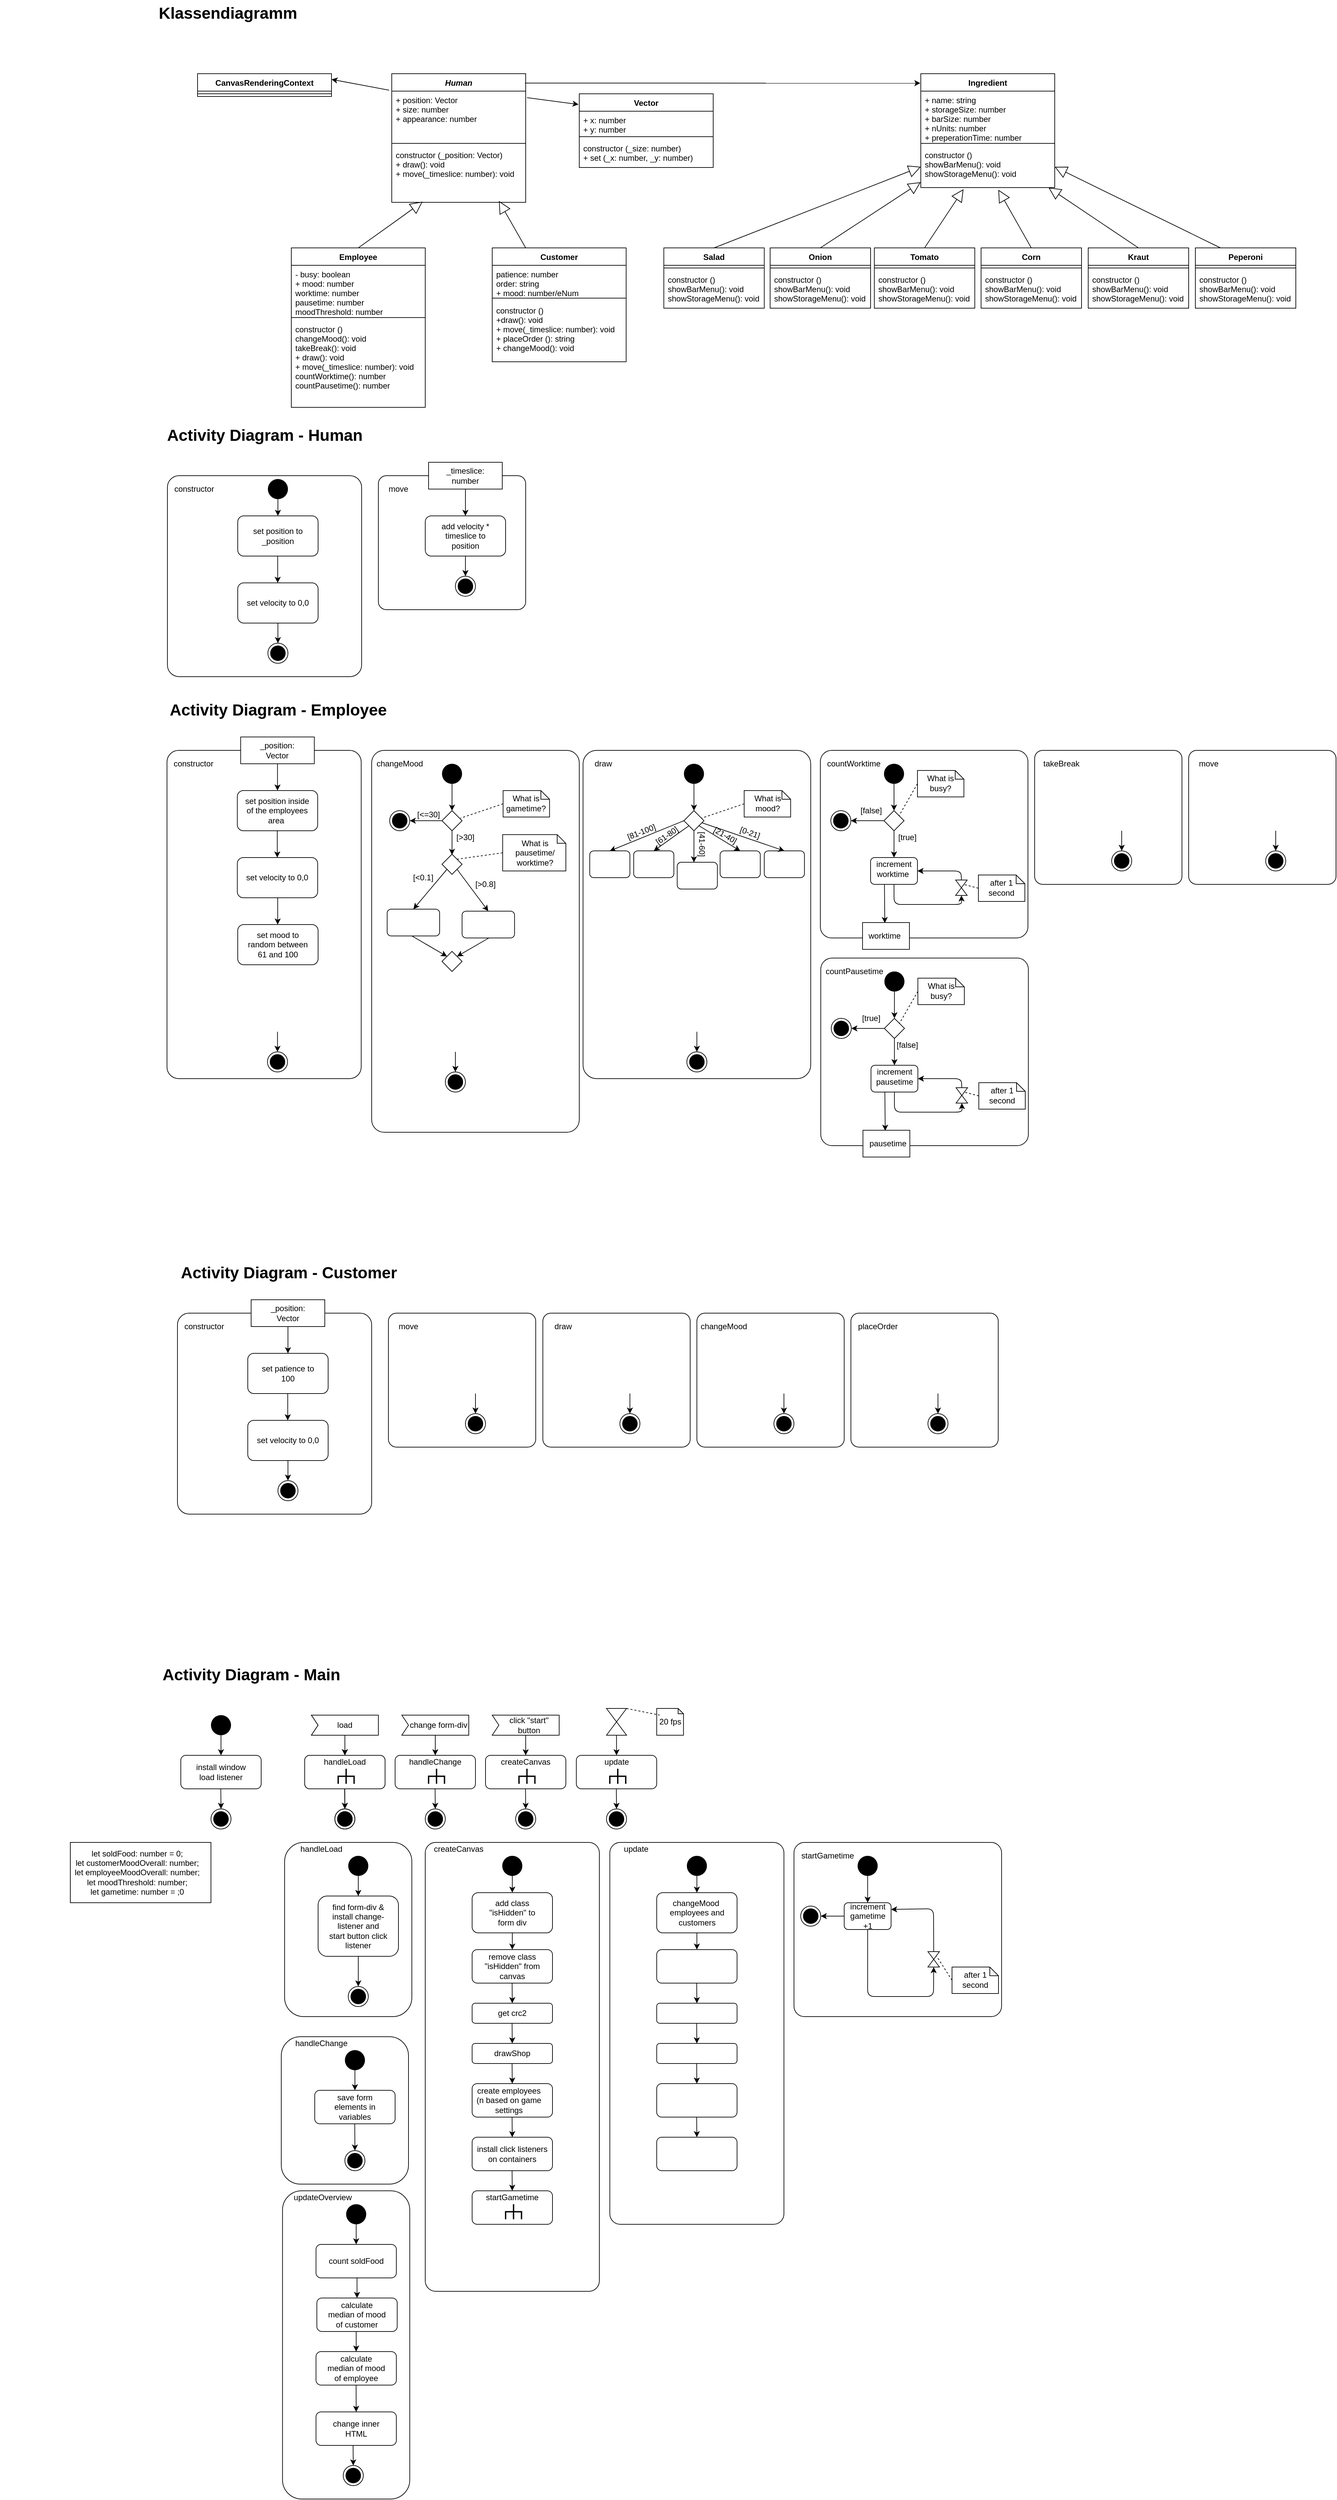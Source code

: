<mxfile version="14.9.6" type="device"><diagram id="sXi7H9621t6duF0LJQ3M" name="Seite-1"><mxGraphModel dx="2995" dy="856" grid="1" gridSize="10" guides="1" tooltips="1" connect="1" arrows="1" fold="1" page="1" pageScale="1" pageWidth="1169" pageHeight="827" math="0" shadow="0"><root><mxCell id="0"/><mxCell id="1" parent="0"/><mxCell id="RanaD5R9kCwxa9IHPGKo-1" value="Klassendiagramm" style="text;strokeColor=none;fillColor=none;html=1;fontSize=24;fontStyle=1;verticalAlign=middle;align=center;" parent="1" vertex="1"><mxGeometry x="65" y="10" width="100" height="40" as="geometry"/></mxCell><mxCell id="RanaD5R9kCwxa9IHPGKo-2" value="Human" style="swimlane;fontStyle=3;align=center;verticalAlign=top;childLayout=stackLayout;horizontal=1;startSize=26;horizontalStack=0;resizeParent=1;resizeParentMax=0;resizeLast=0;collapsible=1;marginBottom=0;" parent="1" vertex="1"><mxGeometry x="360" y="120" width="200" height="192" as="geometry"/></mxCell><mxCell id="RanaD5R9kCwxa9IHPGKo-3" value="+ position: Vector&#10;+ size: number&#10;+ appearance: number&#10;" style="text;strokeColor=none;fillColor=none;align=left;verticalAlign=top;spacingLeft=4;spacingRight=4;overflow=hidden;rotatable=0;points=[[0,0.5],[1,0.5]];portConstraint=eastwest;" parent="RanaD5R9kCwxa9IHPGKo-2" vertex="1"><mxGeometry y="26" width="200" height="74" as="geometry"/></mxCell><mxCell id="RanaD5R9kCwxa9IHPGKo-4" value="" style="line;strokeWidth=1;fillColor=none;align=left;verticalAlign=middle;spacingTop=-1;spacingLeft=3;spacingRight=3;rotatable=0;labelPosition=right;points=[];portConstraint=eastwest;" parent="RanaD5R9kCwxa9IHPGKo-2" vertex="1"><mxGeometry y="100" width="200" height="8" as="geometry"/></mxCell><mxCell id="RanaD5R9kCwxa9IHPGKo-5" value="constructor (_position: Vector)&#10;+ draw(): void&#10;+ move(_timeslice: number): void" style="text;strokeColor=none;fillColor=none;align=left;verticalAlign=top;spacingLeft=4;spacingRight=4;overflow=hidden;rotatable=0;points=[[0,0.5],[1,0.5]];portConstraint=eastwest;" parent="RanaD5R9kCwxa9IHPGKo-2" vertex="1"><mxGeometry y="108" width="200" height="84" as="geometry"/></mxCell><mxCell id="RanaD5R9kCwxa9IHPGKo-6" value="CanvasRenderingContext" style="swimlane;fontStyle=1;align=center;verticalAlign=top;childLayout=stackLayout;horizontal=1;startSize=26;horizontalStack=0;resizeParent=1;resizeParentMax=0;resizeLast=0;collapsible=1;marginBottom=0;" parent="1" vertex="1"><mxGeometry x="70" y="120" width="200" height="34" as="geometry"/></mxCell><mxCell id="RanaD5R9kCwxa9IHPGKo-8" value="" style="line;strokeWidth=1;fillColor=none;align=left;verticalAlign=middle;spacingTop=-1;spacingLeft=3;spacingRight=3;rotatable=0;labelPosition=right;points=[];portConstraint=eastwest;" parent="RanaD5R9kCwxa9IHPGKo-6" vertex="1"><mxGeometry y="26" width="200" height="8" as="geometry"/></mxCell><mxCell id="RanaD5R9kCwxa9IHPGKo-12" value="" style="endArrow=classic;html=1;exitX=-0.02;exitY=0.128;exitDx=0;exitDy=0;entryX=1;entryY=0.25;entryDx=0;entryDy=0;exitPerimeter=0;" parent="1" source="RanaD5R9kCwxa9IHPGKo-2" target="RanaD5R9kCwxa9IHPGKo-6" edge="1"><mxGeometry width="50" height="50" relative="1" as="geometry"><mxPoint x="760" y="240" as="sourcePoint"/><mxPoint x="810" y="190" as="targetPoint"/></mxGeometry></mxCell><mxCell id="RanaD5R9kCwxa9IHPGKo-13" value="Vector" style="swimlane;fontStyle=1;align=center;verticalAlign=top;childLayout=stackLayout;horizontal=1;startSize=26;horizontalStack=0;resizeParent=1;resizeParentMax=0;resizeLast=0;collapsible=1;marginBottom=0;" parent="1" vertex="1"><mxGeometry x="640" y="150" width="200" height="110" as="geometry"/></mxCell><mxCell id="RanaD5R9kCwxa9IHPGKo-14" value="+ x: number&#10;+ y: number&#10;" style="text;strokeColor=none;fillColor=none;align=left;verticalAlign=top;spacingLeft=4;spacingRight=4;overflow=hidden;rotatable=0;points=[[0,0.5],[1,0.5]];portConstraint=eastwest;" parent="RanaD5R9kCwxa9IHPGKo-13" vertex="1"><mxGeometry y="26" width="200" height="34" as="geometry"/></mxCell><mxCell id="RanaD5R9kCwxa9IHPGKo-15" value="" style="line;strokeWidth=1;fillColor=none;align=left;verticalAlign=middle;spacingTop=-1;spacingLeft=3;spacingRight=3;rotatable=0;labelPosition=right;points=[];portConstraint=eastwest;" parent="RanaD5R9kCwxa9IHPGKo-13" vertex="1"><mxGeometry y="60" width="200" height="8" as="geometry"/></mxCell><mxCell id="RanaD5R9kCwxa9IHPGKo-16" value="constructor (_size: number)&#10;+ set (_x: number, _y: number)" style="text;strokeColor=none;fillColor=none;align=left;verticalAlign=top;spacingLeft=4;spacingRight=4;overflow=hidden;rotatable=0;points=[[0,0.5],[1,0.5]];portConstraint=eastwest;" parent="RanaD5R9kCwxa9IHPGKo-13" vertex="1"><mxGeometry y="68" width="200" height="42" as="geometry"/></mxCell><mxCell id="RanaD5R9kCwxa9IHPGKo-17" value="" style="endArrow=classic;html=1;exitX=1.01;exitY=0.186;exitDx=0;exitDy=0;entryX=-0.005;entryY=0.145;entryDx=0;entryDy=0;exitPerimeter=0;entryPerimeter=0;" parent="1" source="RanaD5R9kCwxa9IHPGKo-2" target="RanaD5R9kCwxa9IHPGKo-13" edge="1"><mxGeometry width="50" height="50" relative="1" as="geometry"><mxPoint x="366" y="141.008" as="sourcePoint"/><mxPoint x="280" y="138.5" as="targetPoint"/></mxGeometry></mxCell><mxCell id="RanaD5R9kCwxa9IHPGKo-18" value="Employee" style="swimlane;fontStyle=1;align=center;verticalAlign=top;childLayout=stackLayout;horizontal=1;startSize=26;horizontalStack=0;resizeParent=1;resizeParentMax=0;resizeLast=0;collapsible=1;marginBottom=0;" parent="1" vertex="1"><mxGeometry x="210" y="380" width="200" height="238" as="geometry"/></mxCell><mxCell id="RanaD5R9kCwxa9IHPGKo-19" value="- busy: boolean&#10;+ mood: number&#10;worktime: number&#10;pausetime: number&#10;moodThreshold: number&#10;" style="text;strokeColor=none;fillColor=none;align=left;verticalAlign=top;spacingLeft=4;spacingRight=4;overflow=hidden;rotatable=0;points=[[0,0.5],[1,0.5]];portConstraint=eastwest;" parent="RanaD5R9kCwxa9IHPGKo-18" vertex="1"><mxGeometry y="26" width="200" height="74" as="geometry"/></mxCell><mxCell id="RanaD5R9kCwxa9IHPGKo-20" value="" style="line;strokeWidth=1;fillColor=none;align=left;verticalAlign=middle;spacingTop=-1;spacingLeft=3;spacingRight=3;rotatable=0;labelPosition=right;points=[];portConstraint=eastwest;" parent="RanaD5R9kCwxa9IHPGKo-18" vertex="1"><mxGeometry y="100" width="200" height="8" as="geometry"/></mxCell><mxCell id="RanaD5R9kCwxa9IHPGKo-21" value="constructor ()&#10;changeMood(): void&#10;takeBreak(): void&#10;+ draw(): void&#10;+ move(_timeslice: number): void&#10;countWorktime(): number&#10;countPausetime(): number" style="text;strokeColor=none;fillColor=none;align=left;verticalAlign=top;spacingLeft=4;spacingRight=4;overflow=hidden;rotatable=0;points=[[0,0.5],[1,0.5]];portConstraint=eastwest;" parent="RanaD5R9kCwxa9IHPGKo-18" vertex="1"><mxGeometry y="108" width="200" height="130" as="geometry"/></mxCell><mxCell id="RanaD5R9kCwxa9IHPGKo-22" value="Customer" style="swimlane;fontStyle=1;align=center;verticalAlign=top;childLayout=stackLayout;horizontal=1;startSize=26;horizontalStack=0;resizeParent=1;resizeParentMax=0;resizeLast=0;collapsible=1;marginBottom=0;" parent="1" vertex="1"><mxGeometry x="510" y="380" width="200" height="170" as="geometry"/></mxCell><mxCell id="RanaD5R9kCwxa9IHPGKo-23" value="patience: number&#10;order: string&#10;+ mood: number/eNum&#10;" style="text;strokeColor=none;fillColor=none;align=left;verticalAlign=top;spacingLeft=4;spacingRight=4;overflow=hidden;rotatable=0;points=[[0,0.5],[1,0.5]];portConstraint=eastwest;" parent="RanaD5R9kCwxa9IHPGKo-22" vertex="1"><mxGeometry y="26" width="200" height="44" as="geometry"/></mxCell><mxCell id="RanaD5R9kCwxa9IHPGKo-24" value="" style="line;strokeWidth=1;fillColor=none;align=left;verticalAlign=middle;spacingTop=-1;spacingLeft=3;spacingRight=3;rotatable=0;labelPosition=right;points=[];portConstraint=eastwest;" parent="RanaD5R9kCwxa9IHPGKo-22" vertex="1"><mxGeometry y="70" width="200" height="10" as="geometry"/></mxCell><mxCell id="RanaD5R9kCwxa9IHPGKo-25" value="constructor ()&#10;+draw(): void&#10;+ move(_timeslice: number): void&#10;+ placeOrder (): string&#10;+ changeMood(): void&#10;" style="text;strokeColor=none;fillColor=none;align=left;verticalAlign=top;spacingLeft=4;spacingRight=4;overflow=hidden;rotatable=0;points=[[0,0.5],[1,0.5]];portConstraint=eastwest;" parent="RanaD5R9kCwxa9IHPGKo-22" vertex="1"><mxGeometry y="80" width="200" height="90" as="geometry"/></mxCell><mxCell id="RanaD5R9kCwxa9IHPGKo-26" value="" style="endArrow=block;endSize=16;endFill=0;html=1;entryX=0.18;entryY=1.192;entryDx=0;entryDy=0;entryPerimeter=0;exitX=0.5;exitY=0;exitDx=0;exitDy=0;" parent="1" source="RanaD5R9kCwxa9IHPGKo-18" edge="1"><mxGeometry x="0.082" y="3" width="160" relative="1" as="geometry"><mxPoint x="290" y="360" as="sourcePoint"/><mxPoint x="406" y="310.992" as="targetPoint"/><Array as="points"><mxPoint x="380" y="330"/></Array><mxPoint as="offset"/></mxGeometry></mxCell><mxCell id="RanaD5R9kCwxa9IHPGKo-27" value="" style="endArrow=block;endSize=16;endFill=0;html=1;exitX=0.25;exitY=0;exitDx=0;exitDy=0;" parent="1" source="RanaD5R9kCwxa9IHPGKo-22" edge="1"><mxGeometry x="0.082" y="3" width="160" relative="1" as="geometry"><mxPoint x="320" y="390" as="sourcePoint"/><mxPoint x="520" y="310" as="targetPoint"/><Array as="points"/><mxPoint as="offset"/></mxGeometry></mxCell><mxCell id="oDpDH8PeUgO924sT5aSu-1" value="Activity Diagram - Human" style="text;strokeColor=none;fillColor=none;html=1;fontSize=24;fontStyle=1;verticalAlign=middle;align=center;" parent="1" vertex="1"><mxGeometry x="120" y="640" width="100" height="40" as="geometry"/></mxCell><mxCell id="oDpDH8PeUgO924sT5aSu-2" value="" style="rounded=1;whiteSpace=wrap;html=1;arcSize=6;" parent="1" vertex="1"><mxGeometry x="25" y="720" width="290" height="300" as="geometry"/></mxCell><mxCell id="oDpDH8PeUgO924sT5aSu-3" value="constructor" style="text;html=1;strokeColor=none;fillColor=none;align=center;verticalAlign=middle;whiteSpace=wrap;rounded=0;" parent="1" vertex="1"><mxGeometry x="45" y="730" width="40" height="20" as="geometry"/></mxCell><mxCell id="oDpDH8PeUgO924sT5aSu-6" value="" style="endArrow=classic;html=1;exitX=0.5;exitY=1;exitDx=0;exitDy=0;" parent="1" target="oDpDH8PeUgO924sT5aSu-7" edge="1"><mxGeometry width="50" height="50" relative="1" as="geometry"><mxPoint x="190" y="740" as="sourcePoint"/><mxPoint x="830" y="690" as="targetPoint"/></mxGeometry></mxCell><mxCell id="oDpDH8PeUgO924sT5aSu-7" value="" style="rounded=1;whiteSpace=wrap;html=1;" parent="1" vertex="1"><mxGeometry x="130" y="780" width="120" height="60" as="geometry"/></mxCell><mxCell id="oDpDH8PeUgO924sT5aSu-8" value="set position to _position" style="text;html=1;strokeColor=none;fillColor=none;align=center;verticalAlign=middle;whiteSpace=wrap;rounded=0;" parent="1" vertex="1"><mxGeometry x="140" y="800" width="100" height="20" as="geometry"/></mxCell><mxCell id="oDpDH8PeUgO924sT5aSu-9" value="" style="endArrow=classic;html=1;exitX=0.5;exitY=1;exitDx=0;exitDy=0;" parent="1" edge="1"><mxGeometry width="50" height="50" relative="1" as="geometry"><mxPoint x="189.66" y="840" as="sourcePoint"/><mxPoint x="189.66" y="880" as="targetPoint"/></mxGeometry></mxCell><mxCell id="oDpDH8PeUgO924sT5aSu-10" value="" style="rounded=1;whiteSpace=wrap;html=1;" parent="1" vertex="1"><mxGeometry x="130" y="880" width="120" height="60" as="geometry"/></mxCell><mxCell id="oDpDH8PeUgO924sT5aSu-11" value="set velocity to 0,0" style="text;html=1;strokeColor=none;fillColor=none;align=center;verticalAlign=middle;whiteSpace=wrap;rounded=0;" parent="1" vertex="1"><mxGeometry x="140" y="900" width="100" height="20" as="geometry"/></mxCell><mxCell id="oDpDH8PeUgO924sT5aSu-12" value="" style="ellipse;html=1;shape=endState;fillColor=#000000;strokeColor=#000000;" parent="1" vertex="1"><mxGeometry x="175" y="970" width="30" height="30" as="geometry"/></mxCell><mxCell id="oDpDH8PeUgO924sT5aSu-13" value="" style="endArrow=classic;html=1;exitX=0.5;exitY=1;exitDx=0;exitDy=0;entryX=0.5;entryY=0;entryDx=0;entryDy=0;" parent="1" source="oDpDH8PeUgO924sT5aSu-10" edge="1"><mxGeometry width="50" height="50" relative="1" as="geometry"><mxPoint x="199.66" y="850" as="sourcePoint"/><mxPoint x="190" y="970" as="targetPoint"/></mxGeometry></mxCell><mxCell id="oDpDH8PeUgO924sT5aSu-14" value="" style="rounded=1;whiteSpace=wrap;html=1;arcSize=6;" parent="1" vertex="1"><mxGeometry x="340" y="720" width="220" height="200" as="geometry"/></mxCell><mxCell id="oDpDH8PeUgO924sT5aSu-15" value="move" style="text;html=1;strokeColor=none;fillColor=none;align=center;verticalAlign=middle;whiteSpace=wrap;rounded=0;" parent="1" vertex="1"><mxGeometry x="350" y="730" width="40" height="20" as="geometry"/></mxCell><mxCell id="oDpDH8PeUgO924sT5aSu-16" value="" style="rounded=0;whiteSpace=wrap;html=1;" parent="1" vertex="1"><mxGeometry x="415" y="700" width="110" height="40" as="geometry"/></mxCell><mxCell id="oDpDH8PeUgO924sT5aSu-17" value="_timeslice: number" style="text;html=1;strokeColor=none;fillColor=none;align=center;verticalAlign=middle;whiteSpace=wrap;rounded=0;" parent="1" vertex="1"><mxGeometry x="450" y="710" width="40" height="20" as="geometry"/></mxCell><mxCell id="oDpDH8PeUgO924sT5aSu-18" value="" style="endArrow=classic;html=1;exitX=0.5;exitY=1;exitDx=0;exitDy=0;" parent="1" source="oDpDH8PeUgO924sT5aSu-16" target="oDpDH8PeUgO924sT5aSu-19" edge="1"><mxGeometry width="50" height="50" relative="1" as="geometry"><mxPoint x="1060" y="740" as="sourcePoint"/><mxPoint x="1110" y="690" as="targetPoint"/></mxGeometry></mxCell><mxCell id="oDpDH8PeUgO924sT5aSu-19" value="" style="rounded=1;whiteSpace=wrap;html=1;" parent="1" vertex="1"><mxGeometry x="410" y="780" width="120" height="60" as="geometry"/></mxCell><mxCell id="oDpDH8PeUgO924sT5aSu-20" value="add velocity * timeslice to position" style="text;html=1;strokeColor=none;fillColor=none;align=center;verticalAlign=middle;whiteSpace=wrap;rounded=0;" parent="1" vertex="1"><mxGeometry x="420" y="800" width="100" height="20" as="geometry"/></mxCell><mxCell id="oDpDH8PeUgO924sT5aSu-24" value="" style="ellipse;html=1;shape=endState;fillColor=#000000;strokeColor=#000000;" parent="1" vertex="1"><mxGeometry x="455" y="870" width="30" height="30" as="geometry"/></mxCell><mxCell id="oDpDH8PeUgO924sT5aSu-25" value="" style="endArrow=classic;html=1;exitX=0.5;exitY=1;exitDx=0;exitDy=0;entryX=0.5;entryY=0;entryDx=0;entryDy=0;" parent="1" target="oDpDH8PeUgO924sT5aSu-24" edge="1"><mxGeometry width="50" height="50" relative="1" as="geometry"><mxPoint x="470" y="840" as="sourcePoint"/><mxPoint x="479.66" y="790" as="targetPoint"/></mxGeometry></mxCell><mxCell id="oDpDH8PeUgO924sT5aSu-29" value="Activity Diagram - Main" style="text;strokeColor=none;fillColor=none;html=1;fontSize=24;fontStyle=1;verticalAlign=middle;align=center;" parent="1" vertex="1"><mxGeometry x="100" y="2490" width="100" height="40" as="geometry"/></mxCell><mxCell id="oDpDH8PeUgO924sT5aSu-32" value="" style="ellipse;fillColor=#000000;strokeColor=none;" parent="1" vertex="1"><mxGeometry x="90" y="2570" width="30" height="30" as="geometry"/></mxCell><mxCell id="oDpDH8PeUgO924sT5aSu-33" value="" style="endArrow=classic;html=1;exitX=0.5;exitY=1;exitDx=0;exitDy=0;" parent="1" source="oDpDH8PeUgO924sT5aSu-32" target="oDpDH8PeUgO924sT5aSu-34" edge="1"><mxGeometry width="50" height="50" relative="1" as="geometry"><mxPoint x="135" y="2680" as="sourcePoint"/><mxPoint x="185" y="2630" as="targetPoint"/></mxGeometry></mxCell><mxCell id="oDpDH8PeUgO924sT5aSu-34" value="" style="rounded=1;whiteSpace=wrap;html=1;" parent="1" vertex="1"><mxGeometry x="45" y="2630" width="120" height="50" as="geometry"/></mxCell><mxCell id="oDpDH8PeUgO924sT5aSu-35" value="install window load listener" style="text;html=1;strokeColor=none;fillColor=none;align=center;verticalAlign=middle;whiteSpace=wrap;rounded=0;" parent="1" vertex="1"><mxGeometry x="60" y="2645" width="90" height="20" as="geometry"/></mxCell><mxCell id="oDpDH8PeUgO924sT5aSu-36" value="" style="endArrow=classic;html=1;exitX=0.5;exitY=1;exitDx=0;exitDy=0;" parent="1" target="oDpDH8PeUgO924sT5aSu-37" edge="1"><mxGeometry width="50" height="50" relative="1" as="geometry"><mxPoint x="104.71" y="2680.0" as="sourcePoint"/><mxPoint x="104.71" y="2710" as="targetPoint"/></mxGeometry></mxCell><mxCell id="oDpDH8PeUgO924sT5aSu-37" value="" style="ellipse;html=1;shape=endState;fillColor=#000000;strokeColor=#000000;" parent="1" vertex="1"><mxGeometry x="90.0" y="2710" width="30" height="30" as="geometry"/></mxCell><mxCell id="oDpDH8PeUgO924sT5aSu-40" value="" style="html=1;shadow=0;dashed=0;align=center;verticalAlign=middle;shape=mxgraph.arrows2.arrow;dy=0;dx=0;notch=10;" parent="1" vertex="1"><mxGeometry x="240" y="2570" width="100" height="30" as="geometry"/></mxCell><mxCell id="oDpDH8PeUgO924sT5aSu-41" value="load" style="text;html=1;strokeColor=none;fillColor=none;align=center;verticalAlign=middle;whiteSpace=wrap;rounded=0;" parent="1" vertex="1"><mxGeometry x="245" y="2575" width="90" height="20" as="geometry"/></mxCell><mxCell id="oDpDH8PeUgO924sT5aSu-42" value="" style="endArrow=classic;html=1;exitX=0.5;exitY=1;exitDx=0;exitDy=0;" parent="1" edge="1"><mxGeometry width="50" height="50" relative="1" as="geometry"><mxPoint x="290" y="2600" as="sourcePoint"/><mxPoint x="290" y="2630" as="targetPoint"/></mxGeometry></mxCell><mxCell id="oDpDH8PeUgO924sT5aSu-43" value="" style="rounded=1;whiteSpace=wrap;html=1;" parent="1" vertex="1"><mxGeometry x="230" y="2630" width="120" height="50" as="geometry"/></mxCell><mxCell id="oDpDH8PeUgO924sT5aSu-44" value="handleLoad" style="text;html=1;strokeColor=none;fillColor=none;align=center;verticalAlign=middle;whiteSpace=wrap;rounded=0;" parent="1" vertex="1"><mxGeometry x="245" y="2630" width="90" height="20" as="geometry"/></mxCell><mxCell id="oDpDH8PeUgO924sT5aSu-45" value="" style="endArrow=classic;html=1;exitX=0.5;exitY=1;exitDx=0;exitDy=0;" parent="1" edge="1"><mxGeometry width="50" height="50" relative="1" as="geometry"><mxPoint x="289.71" y="2680.0" as="sourcePoint"/><mxPoint x="290" y="2710" as="targetPoint"/></mxGeometry></mxCell><mxCell id="oDpDH8PeUgO924sT5aSu-46" value="" style="ellipse;html=1;shape=endState;fillColor=#000000;strokeColor=#000000;" parent="1" vertex="1"><mxGeometry x="275.0" y="2710" width="30" height="30" as="geometry"/></mxCell><mxCell id="oDpDH8PeUgO924sT5aSu-48" value="" style="group" parent="1" vertex="1" connectable="0"><mxGeometry x="280" y="2650" width="23.75" height="22.5" as="geometry"/></mxCell><mxCell id="oDpDH8PeUgO924sT5aSu-49" value="" style="endArrow=none;html=1;strokeColor=#000000;strokeWidth=2;exitX=1;exitY=0.5;exitDx=0;exitDy=0;exitPerimeter=0;" parent="oDpDH8PeUgO924sT5aSu-48" source="oDpDH8PeUgO924sT5aSu-50" edge="1"><mxGeometry width="50" height="50" relative="1" as="geometry"><mxPoint x="11.995" y="20.005" as="sourcePoint"/><mxPoint x="11.805" y="12.005" as="targetPoint"/><Array as="points"><mxPoint x="11.805" y="12.005"/></Array></mxGeometry></mxCell><mxCell id="oDpDH8PeUgO924sT5aSu-50" value="" style="strokeWidth=2;html=1;shape=mxgraph.flowchart.annotation_2;align=left;labelPosition=right;pointerEvents=1;rotation=90;" parent="oDpDH8PeUgO924sT5aSu-48" vertex="1"><mxGeometry x="0.625" y="-0.625" width="22.5" height="23.75" as="geometry"/></mxCell><mxCell id="oDpDH8PeUgO924sT5aSu-51" value="" style="rounded=1;whiteSpace=wrap;html=1;" parent="1" vertex="1"><mxGeometry x="200" y="2760" width="190" height="260" as="geometry"/></mxCell><mxCell id="oDpDH8PeUgO924sT5aSu-52" value="handleLoad" style="text;html=1;strokeColor=none;fillColor=none;align=center;verticalAlign=middle;whiteSpace=wrap;rounded=0;" parent="1" vertex="1"><mxGeometry x="210" y="2760" width="90" height="20" as="geometry"/></mxCell><mxCell id="oDpDH8PeUgO924sT5aSu-53" value="" style="ellipse;fillColor=#000000;strokeColor=none;" parent="1" vertex="1"><mxGeometry x="295" y="2780" width="30" height="30" as="geometry"/></mxCell><mxCell id="oDpDH8PeUgO924sT5aSu-54" value="" style="endArrow=classic;html=1;exitX=0.5;exitY=1;exitDx=0;exitDy=0;" parent="1" source="oDpDH8PeUgO924sT5aSu-53" target="oDpDH8PeUgO924sT5aSu-55" edge="1"><mxGeometry width="50" height="50" relative="1" as="geometry"><mxPoint x="340" y="2890" as="sourcePoint"/><mxPoint x="390" y="2840" as="targetPoint"/></mxGeometry></mxCell><mxCell id="oDpDH8PeUgO924sT5aSu-55" value="" style="rounded=1;whiteSpace=wrap;html=1;" parent="1" vertex="1"><mxGeometry x="250" y="2840" width="120" height="90" as="geometry"/></mxCell><mxCell id="oDpDH8PeUgO924sT5aSu-56" value="find form-div &amp;amp; install change-listener and start button click listener" style="text;html=1;strokeColor=none;fillColor=none;align=center;verticalAlign=middle;whiteSpace=wrap;rounded=0;" parent="1" vertex="1"><mxGeometry x="265" y="2875" width="90" height="20" as="geometry"/></mxCell><mxCell id="oDpDH8PeUgO924sT5aSu-57" value="" style="endArrow=classic;html=1;" parent="1" target="oDpDH8PeUgO924sT5aSu-58" edge="1"><mxGeometry width="50" height="50" relative="1" as="geometry"><mxPoint x="310" y="2930" as="sourcePoint"/><mxPoint x="309.71" y="2920" as="targetPoint"/></mxGeometry></mxCell><mxCell id="oDpDH8PeUgO924sT5aSu-58" value="" style="ellipse;html=1;shape=endState;fillColor=#000000;strokeColor=#000000;" parent="1" vertex="1"><mxGeometry x="295.0" y="2975" width="30" height="30" as="geometry"/></mxCell><mxCell id="oDpDH8PeUgO924sT5aSu-59" value="" style="html=1;shadow=0;dashed=0;align=center;verticalAlign=middle;shape=mxgraph.arrows2.arrow;dy=0;dx=0;notch=10;" parent="1" vertex="1"><mxGeometry x="240" y="2570" width="100" height="30" as="geometry"/></mxCell><mxCell id="oDpDH8PeUgO924sT5aSu-60" value="load" style="text;html=1;strokeColor=none;fillColor=none;align=center;verticalAlign=middle;whiteSpace=wrap;rounded=0;" parent="1" vertex="1"><mxGeometry x="245" y="2575" width="90" height="20" as="geometry"/></mxCell><mxCell id="oDpDH8PeUgO924sT5aSu-61" value="" style="endArrow=classic;html=1;exitX=0.5;exitY=1;exitDx=0;exitDy=0;" parent="1" edge="1"><mxGeometry width="50" height="50" relative="1" as="geometry"><mxPoint x="290" y="2600" as="sourcePoint"/><mxPoint x="290" y="2630" as="targetPoint"/></mxGeometry></mxCell><mxCell id="oDpDH8PeUgO924sT5aSu-62" value="" style="rounded=1;whiteSpace=wrap;html=1;" parent="1" vertex="1"><mxGeometry x="230" y="2630" width="120" height="50" as="geometry"/></mxCell><mxCell id="oDpDH8PeUgO924sT5aSu-63" value="handleLoad" style="text;html=1;strokeColor=none;fillColor=none;align=center;verticalAlign=middle;whiteSpace=wrap;rounded=0;" parent="1" vertex="1"><mxGeometry x="245" y="2630" width="90" height="20" as="geometry"/></mxCell><mxCell id="oDpDH8PeUgO924sT5aSu-64" value="" style="endArrow=classic;html=1;exitX=0.5;exitY=1;exitDx=0;exitDy=0;" parent="1" edge="1"><mxGeometry width="50" height="50" relative="1" as="geometry"><mxPoint x="289.71" y="2680.0" as="sourcePoint"/><mxPoint x="290" y="2710" as="targetPoint"/></mxGeometry></mxCell><mxCell id="oDpDH8PeUgO924sT5aSu-65" value="" style="ellipse;html=1;shape=endState;fillColor=#000000;strokeColor=#000000;" parent="1" vertex="1"><mxGeometry x="275.0" y="2710" width="30" height="30" as="geometry"/></mxCell><mxCell id="oDpDH8PeUgO924sT5aSu-66" value="" style="group" parent="1" vertex="1" connectable="0"><mxGeometry x="280" y="2650" width="23.75" height="22.5" as="geometry"/></mxCell><mxCell id="oDpDH8PeUgO924sT5aSu-67" value="" style="endArrow=none;html=1;strokeColor=#000000;strokeWidth=2;exitX=1;exitY=0.5;exitDx=0;exitDy=0;exitPerimeter=0;" parent="oDpDH8PeUgO924sT5aSu-66" source="oDpDH8PeUgO924sT5aSu-68" edge="1"><mxGeometry width="50" height="50" relative="1" as="geometry"><mxPoint x="11.995" y="20.005" as="sourcePoint"/><mxPoint x="11.805" y="12.005" as="targetPoint"/><Array as="points"><mxPoint x="11.805" y="12.005"/></Array></mxGeometry></mxCell><mxCell id="oDpDH8PeUgO924sT5aSu-68" value="" style="strokeWidth=2;html=1;shape=mxgraph.flowchart.annotation_2;align=left;labelPosition=right;pointerEvents=1;rotation=90;" parent="oDpDH8PeUgO924sT5aSu-66" vertex="1"><mxGeometry x="0.625" y="-0.625" width="22.5" height="23.75" as="geometry"/></mxCell><mxCell id="oDpDH8PeUgO924sT5aSu-69" value="" style="html=1;shadow=0;dashed=0;align=center;verticalAlign=middle;shape=mxgraph.arrows2.arrow;dy=0;dx=0;notch=10;" parent="1" vertex="1"><mxGeometry x="375" y="2570" width="100" height="30" as="geometry"/></mxCell><mxCell id="oDpDH8PeUgO924sT5aSu-70" value="change form-div" style="text;html=1;strokeColor=none;fillColor=none;align=center;verticalAlign=middle;whiteSpace=wrap;rounded=0;" parent="1" vertex="1"><mxGeometry x="385" y="2575" width="90" height="20" as="geometry"/></mxCell><mxCell id="oDpDH8PeUgO924sT5aSu-71" value="" style="endArrow=classic;html=1;exitX=0.5;exitY=1;exitDx=0;exitDy=0;" parent="1" edge="1"><mxGeometry width="50" height="50" relative="1" as="geometry"><mxPoint x="425" y="2600" as="sourcePoint"/><mxPoint x="425" y="2630" as="targetPoint"/></mxGeometry></mxCell><mxCell id="oDpDH8PeUgO924sT5aSu-72" value="" style="rounded=1;whiteSpace=wrap;html=1;" parent="1" vertex="1"><mxGeometry x="365" y="2630" width="120" height="50" as="geometry"/></mxCell><mxCell id="oDpDH8PeUgO924sT5aSu-73" value="handleChange" style="text;html=1;strokeColor=none;fillColor=none;align=center;verticalAlign=middle;whiteSpace=wrap;rounded=0;" parent="1" vertex="1"><mxGeometry x="380" y="2630" width="90" height="20" as="geometry"/></mxCell><mxCell id="oDpDH8PeUgO924sT5aSu-74" value="" style="endArrow=classic;html=1;exitX=0.5;exitY=1;exitDx=0;exitDy=0;" parent="1" edge="1"><mxGeometry width="50" height="50" relative="1" as="geometry"><mxPoint x="424.71" y="2680.0" as="sourcePoint"/><mxPoint x="425" y="2710" as="targetPoint"/></mxGeometry></mxCell><mxCell id="oDpDH8PeUgO924sT5aSu-75" value="" style="ellipse;html=1;shape=endState;fillColor=#000000;strokeColor=#000000;" parent="1" vertex="1"><mxGeometry x="410.0" y="2710" width="30" height="30" as="geometry"/></mxCell><mxCell id="oDpDH8PeUgO924sT5aSu-76" value="" style="group" parent="1" vertex="1" connectable="0"><mxGeometry x="415" y="2650" width="23.75" height="22.5" as="geometry"/></mxCell><mxCell id="oDpDH8PeUgO924sT5aSu-77" value="" style="endArrow=none;html=1;strokeColor=#000000;strokeWidth=2;exitX=1;exitY=0.5;exitDx=0;exitDy=0;exitPerimeter=0;" parent="oDpDH8PeUgO924sT5aSu-76" source="oDpDH8PeUgO924sT5aSu-78" edge="1"><mxGeometry width="50" height="50" relative="1" as="geometry"><mxPoint x="11.995" y="20.005" as="sourcePoint"/><mxPoint x="11.805" y="12.005" as="targetPoint"/><Array as="points"><mxPoint x="11.805" y="12.005"/></Array></mxGeometry></mxCell><mxCell id="oDpDH8PeUgO924sT5aSu-78" value="" style="strokeWidth=2;html=1;shape=mxgraph.flowchart.annotation_2;align=left;labelPosition=right;pointerEvents=1;rotation=90;" parent="oDpDH8PeUgO924sT5aSu-76" vertex="1"><mxGeometry x="0.625" y="-0.625" width="22.5" height="23.75" as="geometry"/></mxCell><mxCell id="oDpDH8PeUgO924sT5aSu-79" value="" style="rounded=1;whiteSpace=wrap;html=1;" parent="1" vertex="1"><mxGeometry x="195" y="3050" width="190" height="220" as="geometry"/></mxCell><mxCell id="oDpDH8PeUgO924sT5aSu-80" value="handleChange" style="text;html=1;strokeColor=none;fillColor=none;align=center;verticalAlign=middle;whiteSpace=wrap;rounded=0;" parent="1" vertex="1"><mxGeometry x="210" y="3050" width="90" height="20" as="geometry"/></mxCell><mxCell id="oDpDH8PeUgO924sT5aSu-81" value="" style="ellipse;fillColor=#000000;strokeColor=none;" parent="1" vertex="1"><mxGeometry x="290" y="3070" width="30" height="30" as="geometry"/></mxCell><mxCell id="oDpDH8PeUgO924sT5aSu-82" value="" style="endArrow=classic;html=1;exitX=0.5;exitY=1;exitDx=0;exitDy=0;" parent="1" source="oDpDH8PeUgO924sT5aSu-81" target="oDpDH8PeUgO924sT5aSu-83" edge="1"><mxGeometry width="50" height="50" relative="1" as="geometry"><mxPoint x="335" y="3180" as="sourcePoint"/><mxPoint x="385" y="3130" as="targetPoint"/></mxGeometry></mxCell><mxCell id="oDpDH8PeUgO924sT5aSu-83" value="" style="rounded=1;whiteSpace=wrap;html=1;" parent="1" vertex="1"><mxGeometry x="245" y="3130" width="120" height="50" as="geometry"/></mxCell><mxCell id="oDpDH8PeUgO924sT5aSu-84" value="save form elements in variables" style="text;html=1;strokeColor=none;fillColor=none;align=center;verticalAlign=middle;whiteSpace=wrap;rounded=0;" parent="1" vertex="1"><mxGeometry x="260" y="3145" width="90" height="20" as="geometry"/></mxCell><mxCell id="oDpDH8PeUgO924sT5aSu-85" value="" style="endArrow=classic;html=1;exitX=0.5;exitY=1;exitDx=0;exitDy=0;entryX=0.5;entryY=0;entryDx=0;entryDy=0;" parent="1" edge="1"><mxGeometry width="50" height="50" relative="1" as="geometry"><mxPoint x="304.71" y="3180.0" as="sourcePoint"/><mxPoint x="305" y="3220.0" as="targetPoint"/></mxGeometry></mxCell><mxCell id="oDpDH8PeUgO924sT5aSu-86" value="" style="ellipse;html=1;shape=endState;fillColor=#000000;strokeColor=#000000;" parent="1" vertex="1"><mxGeometry x="290.0" y="3220" width="30" height="30" as="geometry"/></mxCell><mxCell id="oDpDH8PeUgO924sT5aSu-87" value="" style="html=1;shadow=0;dashed=0;align=center;verticalAlign=middle;shape=mxgraph.arrows2.arrow;dy=0;dx=0;notch=10;" parent="1" vertex="1"><mxGeometry x="510" y="2570" width="100" height="30" as="geometry"/></mxCell><mxCell id="oDpDH8PeUgO924sT5aSu-88" value="click &quot;start&quot; button" style="text;html=1;strokeColor=none;fillColor=none;align=center;verticalAlign=middle;whiteSpace=wrap;rounded=0;" parent="1" vertex="1"><mxGeometry x="520" y="2575" width="90" height="20" as="geometry"/></mxCell><mxCell id="oDpDH8PeUgO924sT5aSu-89" value="" style="endArrow=classic;html=1;exitX=0.5;exitY=1;exitDx=0;exitDy=0;" parent="1" edge="1"><mxGeometry width="50" height="50" relative="1" as="geometry"><mxPoint x="560" y="2600" as="sourcePoint"/><mxPoint x="560" y="2630" as="targetPoint"/></mxGeometry></mxCell><mxCell id="oDpDH8PeUgO924sT5aSu-90" value="" style="rounded=1;whiteSpace=wrap;html=1;" parent="1" vertex="1"><mxGeometry x="500" y="2630" width="120" height="50" as="geometry"/></mxCell><mxCell id="oDpDH8PeUgO924sT5aSu-91" value="createCanvas" style="text;html=1;strokeColor=none;fillColor=none;align=center;verticalAlign=middle;whiteSpace=wrap;rounded=0;" parent="1" vertex="1"><mxGeometry x="515" y="2630" width="90" height="20" as="geometry"/></mxCell><mxCell id="oDpDH8PeUgO924sT5aSu-92" value="" style="endArrow=classic;html=1;exitX=0.5;exitY=1;exitDx=0;exitDy=0;" parent="1" edge="1"><mxGeometry width="50" height="50" relative="1" as="geometry"><mxPoint x="559.71" y="2680.0" as="sourcePoint"/><mxPoint x="560" y="2710" as="targetPoint"/></mxGeometry></mxCell><mxCell id="oDpDH8PeUgO924sT5aSu-93" value="" style="ellipse;html=1;shape=endState;fillColor=#000000;strokeColor=#000000;" parent="1" vertex="1"><mxGeometry x="545" y="2710" width="30" height="30" as="geometry"/></mxCell><mxCell id="oDpDH8PeUgO924sT5aSu-94" value="" style="group" parent="1" vertex="1" connectable="0"><mxGeometry x="550" y="2650" width="23.75" height="22.5" as="geometry"/></mxCell><mxCell id="oDpDH8PeUgO924sT5aSu-95" value="" style="endArrow=none;html=1;strokeColor=#000000;strokeWidth=2;exitX=1;exitY=0.5;exitDx=0;exitDy=0;exitPerimeter=0;" parent="oDpDH8PeUgO924sT5aSu-94" source="oDpDH8PeUgO924sT5aSu-96" edge="1"><mxGeometry width="50" height="50" relative="1" as="geometry"><mxPoint x="11.995" y="20.005" as="sourcePoint"/><mxPoint x="11.805" y="12.005" as="targetPoint"/><Array as="points"><mxPoint x="11.805" y="12.005"/></Array></mxGeometry></mxCell><mxCell id="oDpDH8PeUgO924sT5aSu-96" value="" style="strokeWidth=2;html=1;shape=mxgraph.flowchart.annotation_2;align=left;labelPosition=right;pointerEvents=1;rotation=90;" parent="oDpDH8PeUgO924sT5aSu-94" vertex="1"><mxGeometry x="0.625" y="-0.625" width="22.5" height="23.75" as="geometry"/></mxCell><mxCell id="oDpDH8PeUgO924sT5aSu-97" value="" style="rounded=1;whiteSpace=wrap;html=1;arcSize=6;" parent="1" vertex="1"><mxGeometry x="410" y="2760" width="260" height="670" as="geometry"/></mxCell><mxCell id="oDpDH8PeUgO924sT5aSu-98" value="createCanvas" style="text;html=1;strokeColor=none;fillColor=none;align=center;verticalAlign=middle;whiteSpace=wrap;rounded=0;" parent="1" vertex="1"><mxGeometry x="415" y="2760" width="90" height="20" as="geometry"/></mxCell><mxCell id="oDpDH8PeUgO924sT5aSu-99" value="" style="ellipse;fillColor=#000000;strokeColor=none;" parent="1" vertex="1"><mxGeometry x="525" y="2780" width="30" height="30" as="geometry"/></mxCell><mxCell id="oDpDH8PeUgO924sT5aSu-100" value="" style="endArrow=classic;html=1;exitX=0.5;exitY=1;exitDx=0;exitDy=0;entryX=0.5;entryY=0;entryDx=0;entryDy=0;" parent="1" source="oDpDH8PeUgO924sT5aSu-99" target="YKogM5XVlWoCiTQ3vZDi-103" edge="1"><mxGeometry width="50" height="50" relative="1" as="geometry"><mxPoint x="570" y="2890" as="sourcePoint"/><mxPoint x="620" y="2840" as="targetPoint"/></mxGeometry></mxCell><mxCell id="oDpDH8PeUgO924sT5aSu-101" value="" style="rounded=1;whiteSpace=wrap;html=1;" parent="1" vertex="1"><mxGeometry x="480" y="2920" width="120" height="50" as="geometry"/></mxCell><mxCell id="oDpDH8PeUgO924sT5aSu-102" value="remove class &quot;isHidden&quot; from canvas" style="text;html=1;strokeColor=none;fillColor=none;align=center;verticalAlign=middle;whiteSpace=wrap;rounded=0;" parent="1" vertex="1"><mxGeometry x="495" y="2935" width="90" height="20" as="geometry"/></mxCell><mxCell id="oDpDH8PeUgO924sT5aSu-103" value="" style="endArrow=classic;html=1;exitX=0.5;exitY=1;exitDx=0;exitDy=0;" parent="1" edge="1"><mxGeometry width="50" height="50" relative="1" as="geometry"><mxPoint x="539.71" y="2970.0" as="sourcePoint"/><mxPoint x="540" y="3000" as="targetPoint"/></mxGeometry></mxCell><mxCell id="oDpDH8PeUgO924sT5aSu-104" value="" style="rounded=1;whiteSpace=wrap;html=1;" parent="1" vertex="1"><mxGeometry x="480" y="3000" width="120" height="30" as="geometry"/></mxCell><mxCell id="oDpDH8PeUgO924sT5aSu-105" value="get crc2" style="text;html=1;strokeColor=none;fillColor=none;align=center;verticalAlign=middle;whiteSpace=wrap;rounded=0;" parent="1" vertex="1"><mxGeometry x="495" y="3005" width="90" height="20" as="geometry"/></mxCell><mxCell id="oDpDH8PeUgO924sT5aSu-106" value="" style="rounded=1;whiteSpace=wrap;html=1;" parent="1" vertex="1"><mxGeometry x="480" y="3060" width="120" height="30" as="geometry"/></mxCell><mxCell id="oDpDH8PeUgO924sT5aSu-107" value="drawShop" style="text;html=1;strokeColor=none;fillColor=none;align=center;verticalAlign=middle;whiteSpace=wrap;rounded=0;" parent="1" vertex="1"><mxGeometry x="495" y="3065" width="90" height="20" as="geometry"/></mxCell><mxCell id="oDpDH8PeUgO924sT5aSu-108" value="" style="endArrow=classic;html=1;exitX=0.5;exitY=1;exitDx=0;exitDy=0;" parent="1" edge="1"><mxGeometry width="50" height="50" relative="1" as="geometry"><mxPoint x="539.66" y="3030.0" as="sourcePoint"/><mxPoint x="539.95" y="3060" as="targetPoint"/></mxGeometry></mxCell><mxCell id="oDpDH8PeUgO924sT5aSu-109" value="" style="rounded=1;whiteSpace=wrap;html=1;" parent="1" vertex="1"><mxGeometry x="480" y="3120" width="120" height="50" as="geometry"/></mxCell><mxCell id="oDpDH8PeUgO924sT5aSu-110" value="create employees (n based on game settings" style="text;html=1;strokeColor=none;fillColor=none;align=center;verticalAlign=middle;whiteSpace=wrap;rounded=0;" parent="1" vertex="1"><mxGeometry x="480" y="3135" width="110" height="20" as="geometry"/></mxCell><mxCell id="oDpDH8PeUgO924sT5aSu-111" value="" style="endArrow=classic;html=1;exitX=0.5;exitY=1;exitDx=0;exitDy=0;" parent="1" edge="1"><mxGeometry width="50" height="50" relative="1" as="geometry"><mxPoint x="539.66" y="3090.0" as="sourcePoint"/><mxPoint x="539.95" y="3120" as="targetPoint"/></mxGeometry></mxCell><mxCell id="oDpDH8PeUgO924sT5aSu-112" value="" style="rounded=1;whiteSpace=wrap;html=1;" parent="1" vertex="1"><mxGeometry x="480" y="3200" width="120" height="50" as="geometry"/></mxCell><mxCell id="oDpDH8PeUgO924sT5aSu-113" value="install click listeners on containers" style="text;html=1;strokeColor=none;fillColor=none;align=center;verticalAlign=middle;whiteSpace=wrap;rounded=0;" parent="1" vertex="1"><mxGeometry x="485" y="3215" width="110" height="20" as="geometry"/></mxCell><mxCell id="oDpDH8PeUgO924sT5aSu-114" value="" style="endArrow=classic;html=1;exitX=0.5;exitY=1;exitDx=0;exitDy=0;" parent="1" edge="1"><mxGeometry width="50" height="50" relative="1" as="geometry"><mxPoint x="539.66" y="3170.0" as="sourcePoint"/><mxPoint x="539.95" y="3200" as="targetPoint"/></mxGeometry></mxCell><mxCell id="YKogM5XVlWoCiTQ3vZDi-1" value="Activity Diagram - Employee" style="text;strokeColor=none;fillColor=none;html=1;fontSize=24;fontStyle=1;verticalAlign=middle;align=center;" parent="1" vertex="1"><mxGeometry x="140" y="1050" width="100" height="40" as="geometry"/></mxCell><mxCell id="YKogM5XVlWoCiTQ3vZDi-2" value="" style="rounded=1;whiteSpace=wrap;html=1;arcSize=6;" parent="1" vertex="1"><mxGeometry x="24.37" y="1130" width="290" height="490" as="geometry"/></mxCell><mxCell id="YKogM5XVlWoCiTQ3vZDi-3" value="constructor" style="text;html=1;strokeColor=none;fillColor=none;align=center;verticalAlign=middle;whiteSpace=wrap;rounded=0;" parent="1" vertex="1"><mxGeometry x="44.37" y="1140" width="40" height="20" as="geometry"/></mxCell><mxCell id="YKogM5XVlWoCiTQ3vZDi-4" value="" style="rounded=0;whiteSpace=wrap;html=1;" parent="1" vertex="1"><mxGeometry x="134.37" y="1110" width="110" height="40" as="geometry"/></mxCell><mxCell id="YKogM5XVlWoCiTQ3vZDi-5" value="_position: Vector" style="text;html=1;strokeColor=none;fillColor=none;align=center;verticalAlign=middle;whiteSpace=wrap;rounded=0;" parent="1" vertex="1"><mxGeometry x="169.37" y="1120" width="40" height="20" as="geometry"/></mxCell><mxCell id="YKogM5XVlWoCiTQ3vZDi-6" value="" style="endArrow=classic;html=1;exitX=0.5;exitY=1;exitDx=0;exitDy=0;" parent="1" source="YKogM5XVlWoCiTQ3vZDi-4" target="YKogM5XVlWoCiTQ3vZDi-7" edge="1"><mxGeometry width="50" height="50" relative="1" as="geometry"><mxPoint x="779.37" y="1150" as="sourcePoint"/><mxPoint x="829.37" y="1100" as="targetPoint"/></mxGeometry></mxCell><mxCell id="YKogM5XVlWoCiTQ3vZDi-7" value="" style="rounded=1;whiteSpace=wrap;html=1;" parent="1" vertex="1"><mxGeometry x="129.37" y="1190" width="120" height="60" as="geometry"/></mxCell><mxCell id="YKogM5XVlWoCiTQ3vZDi-8" value="set position inside of the employees area&amp;nbsp;" style="text;html=1;strokeColor=none;fillColor=none;align=center;verticalAlign=middle;whiteSpace=wrap;rounded=0;" parent="1" vertex="1"><mxGeometry x="139.37" y="1210" width="100" height="20" as="geometry"/></mxCell><mxCell id="YKogM5XVlWoCiTQ3vZDi-9" value="" style="endArrow=classic;html=1;exitX=0.5;exitY=1;exitDx=0;exitDy=0;" parent="1" edge="1"><mxGeometry width="50" height="50" relative="1" as="geometry"><mxPoint x="189.03" y="1250" as="sourcePoint"/><mxPoint x="189.03" y="1290" as="targetPoint"/></mxGeometry></mxCell><mxCell id="YKogM5XVlWoCiTQ3vZDi-10" value="" style="rounded=1;whiteSpace=wrap;html=1;" parent="1" vertex="1"><mxGeometry x="129.37" y="1290" width="120" height="60" as="geometry"/></mxCell><mxCell id="YKogM5XVlWoCiTQ3vZDi-11" value="set velocity to 0,0" style="text;html=1;strokeColor=none;fillColor=none;align=center;verticalAlign=middle;whiteSpace=wrap;rounded=0;" parent="1" vertex="1"><mxGeometry x="139.37" y="1310" width="100" height="20" as="geometry"/></mxCell><mxCell id="YKogM5XVlWoCiTQ3vZDi-12" value="" style="ellipse;html=1;shape=endState;fillColor=#000000;strokeColor=#000000;" parent="1" vertex="1"><mxGeometry x="174.37" y="1580" width="30" height="30" as="geometry"/></mxCell><mxCell id="YKogM5XVlWoCiTQ3vZDi-13" value="" style="endArrow=classic;html=1;exitX=0.5;exitY=1;exitDx=0;exitDy=0;entryX=0.5;entryY=0;entryDx=0;entryDy=0;" parent="1" edge="1"><mxGeometry width="50" height="50" relative="1" as="geometry"><mxPoint x="189.37" y="1550" as="sourcePoint"/><mxPoint x="189.37" y="1580" as="targetPoint"/></mxGeometry></mxCell><mxCell id="YKogM5XVlWoCiTQ3vZDi-14" value="" style="rounded=1;whiteSpace=wrap;html=1;arcSize=6;" parent="1" vertex="1"><mxGeometry x="1550" y="1130" width="220" height="200" as="geometry"/></mxCell><mxCell id="YKogM5XVlWoCiTQ3vZDi-15" value="move" style="text;html=1;strokeColor=none;fillColor=none;align=center;verticalAlign=middle;whiteSpace=wrap;rounded=0;" parent="1" vertex="1"><mxGeometry x="1560" y="1140" width="40" height="20" as="geometry"/></mxCell><mxCell id="YKogM5XVlWoCiTQ3vZDi-21" value="" style="ellipse;html=1;shape=endState;fillColor=#000000;strokeColor=#000000;" parent="1" vertex="1"><mxGeometry x="1665" y="1280" width="30" height="30" as="geometry"/></mxCell><mxCell id="YKogM5XVlWoCiTQ3vZDi-22" value="" style="endArrow=classic;html=1;exitX=0.5;exitY=1;exitDx=0;exitDy=0;entryX=0.5;entryY=0;entryDx=0;entryDy=0;" parent="1" target="YKogM5XVlWoCiTQ3vZDi-21" edge="1"><mxGeometry width="50" height="50" relative="1" as="geometry"><mxPoint x="1680" y="1250" as="sourcePoint"/><mxPoint x="1689.66" y="1200" as="targetPoint"/></mxGeometry></mxCell><mxCell id="YKogM5XVlWoCiTQ3vZDi-23" value="" style="ellipse;fillColor=#000000;strokeColor=none;" parent="1" vertex="1"><mxGeometry x="175" y="725" width="30" height="30" as="geometry"/></mxCell><mxCell id="YKogM5XVlWoCiTQ3vZDi-24" value="" style="rounded=1;whiteSpace=wrap;html=1;arcSize=6;" parent="1" vertex="1"><mxGeometry x="645.63" y="1130" width="340" height="490" as="geometry"/></mxCell><mxCell id="YKogM5XVlWoCiTQ3vZDi-25" value="draw" style="text;html=1;strokeColor=none;fillColor=none;align=center;verticalAlign=middle;whiteSpace=wrap;rounded=0;" parent="1" vertex="1"><mxGeometry x="655.63" y="1140" width="40" height="20" as="geometry"/></mxCell><mxCell id="YKogM5XVlWoCiTQ3vZDi-26" value="" style="ellipse;html=1;shape=endState;fillColor=#000000;strokeColor=#000000;" parent="1" vertex="1"><mxGeometry x="800.63" y="1580" width="30" height="30" as="geometry"/></mxCell><mxCell id="YKogM5XVlWoCiTQ3vZDi-27" value="" style="endArrow=classic;html=1;exitX=0.5;exitY=1;exitDx=0;exitDy=0;entryX=0.5;entryY=0;entryDx=0;entryDy=0;" parent="1" target="YKogM5XVlWoCiTQ3vZDi-26" edge="1"><mxGeometry width="50" height="50" relative="1" as="geometry"><mxPoint x="815.63" y="1550" as="sourcePoint"/><mxPoint x="825.29" y="1500" as="targetPoint"/></mxGeometry></mxCell><mxCell id="YKogM5XVlWoCiTQ3vZDi-28" value="" style="rounded=1;whiteSpace=wrap;html=1;arcSize=6;" parent="1" vertex="1"><mxGeometry x="330" y="1130" width="310" height="570" as="geometry"/></mxCell><mxCell id="YKogM5XVlWoCiTQ3vZDi-29" value="changeMood" style="text;html=1;strokeColor=none;fillColor=none;align=center;verticalAlign=middle;whiteSpace=wrap;rounded=0;" parent="1" vertex="1"><mxGeometry x="351.88" y="1140" width="40" height="20" as="geometry"/></mxCell><mxCell id="YKogM5XVlWoCiTQ3vZDi-30" value="" style="ellipse;html=1;shape=endState;fillColor=#000000;strokeColor=#000000;" parent="1" vertex="1"><mxGeometry x="440" y="1610" width="30" height="30" as="geometry"/></mxCell><mxCell id="YKogM5XVlWoCiTQ3vZDi-31" value="" style="endArrow=classic;html=1;exitX=0.5;exitY=1;exitDx=0;exitDy=0;entryX=0.5;entryY=0;entryDx=0;entryDy=0;" parent="1" target="YKogM5XVlWoCiTQ3vZDi-30" edge="1"><mxGeometry width="50" height="50" relative="1" as="geometry"><mxPoint x="455" y="1580" as="sourcePoint"/><mxPoint x="464.66" y="1530" as="targetPoint"/></mxGeometry></mxCell><mxCell id="YKogM5XVlWoCiTQ3vZDi-32" value="" style="rounded=1;whiteSpace=wrap;html=1;arcSize=6;" parent="1" vertex="1"><mxGeometry x="1320" y="1130" width="220" height="200" as="geometry"/></mxCell><mxCell id="YKogM5XVlWoCiTQ3vZDi-33" value="takeBreak" style="text;html=1;strokeColor=none;fillColor=none;align=center;verticalAlign=middle;whiteSpace=wrap;rounded=0;" parent="1" vertex="1"><mxGeometry x="1330" y="1140" width="60" height="20" as="geometry"/></mxCell><mxCell id="YKogM5XVlWoCiTQ3vZDi-34" value="" style="ellipse;html=1;shape=endState;fillColor=#000000;strokeColor=#000000;" parent="1" vertex="1"><mxGeometry x="1435" y="1280" width="30" height="30" as="geometry"/></mxCell><mxCell id="YKogM5XVlWoCiTQ3vZDi-35" value="" style="endArrow=classic;html=1;exitX=0.5;exitY=1;exitDx=0;exitDy=0;entryX=0.5;entryY=0;entryDx=0;entryDy=0;" parent="1" target="YKogM5XVlWoCiTQ3vZDi-34" edge="1"><mxGeometry width="50" height="50" relative="1" as="geometry"><mxPoint x="1450" y="1250" as="sourcePoint"/><mxPoint x="1459.66" y="1200" as="targetPoint"/></mxGeometry></mxCell><mxCell id="YKogM5XVlWoCiTQ3vZDi-36" value="Activity Diagram - Customer" style="text;strokeColor=none;fillColor=none;html=1;fontSize=24;fontStyle=1;verticalAlign=middle;align=center;" parent="1" vertex="1"><mxGeometry x="155.63" y="1890" width="100" height="40" as="geometry"/></mxCell><mxCell id="YKogM5XVlWoCiTQ3vZDi-37" value="" style="rounded=1;whiteSpace=wrap;html=1;arcSize=6;" parent="1" vertex="1"><mxGeometry x="40.0" y="1970" width="290" height="300" as="geometry"/></mxCell><mxCell id="YKogM5XVlWoCiTQ3vZDi-38" value="constructor" style="text;html=1;strokeColor=none;fillColor=none;align=center;verticalAlign=middle;whiteSpace=wrap;rounded=0;" parent="1" vertex="1"><mxGeometry x="60.0" y="1980" width="40" height="20" as="geometry"/></mxCell><mxCell id="YKogM5XVlWoCiTQ3vZDi-39" value="" style="rounded=0;whiteSpace=wrap;html=1;" parent="1" vertex="1"><mxGeometry x="150" y="1950" width="110" height="40" as="geometry"/></mxCell><mxCell id="YKogM5XVlWoCiTQ3vZDi-40" value="_position: Vector" style="text;html=1;strokeColor=none;fillColor=none;align=center;verticalAlign=middle;whiteSpace=wrap;rounded=0;" parent="1" vertex="1"><mxGeometry x="185" y="1960" width="40" height="20" as="geometry"/></mxCell><mxCell id="YKogM5XVlWoCiTQ3vZDi-41" value="" style="endArrow=classic;html=1;exitX=0.5;exitY=1;exitDx=0;exitDy=0;" parent="1" source="YKogM5XVlWoCiTQ3vZDi-39" target="YKogM5XVlWoCiTQ3vZDi-42" edge="1"><mxGeometry width="50" height="50" relative="1" as="geometry"><mxPoint x="795" y="1990" as="sourcePoint"/><mxPoint x="845" y="1940" as="targetPoint"/></mxGeometry></mxCell><mxCell id="YKogM5XVlWoCiTQ3vZDi-42" value="" style="rounded=1;whiteSpace=wrap;html=1;" parent="1" vertex="1"><mxGeometry x="145" y="2030" width="120" height="60" as="geometry"/></mxCell><mxCell id="YKogM5XVlWoCiTQ3vZDi-43" value="set patience to 100" style="text;html=1;strokeColor=none;fillColor=none;align=center;verticalAlign=middle;whiteSpace=wrap;rounded=0;" parent="1" vertex="1"><mxGeometry x="155" y="2050" width="100" height="20" as="geometry"/></mxCell><mxCell id="YKogM5XVlWoCiTQ3vZDi-44" value="" style="endArrow=classic;html=1;exitX=0.5;exitY=1;exitDx=0;exitDy=0;" parent="1" edge="1"><mxGeometry width="50" height="50" relative="1" as="geometry"><mxPoint x="204.66" y="2090" as="sourcePoint"/><mxPoint x="204.66" y="2130" as="targetPoint"/></mxGeometry></mxCell><mxCell id="YKogM5XVlWoCiTQ3vZDi-45" value="" style="rounded=1;whiteSpace=wrap;html=1;" parent="1" vertex="1"><mxGeometry x="145" y="2130" width="120" height="60" as="geometry"/></mxCell><mxCell id="YKogM5XVlWoCiTQ3vZDi-46" value="set velocity to 0,0" style="text;html=1;strokeColor=none;fillColor=none;align=center;verticalAlign=middle;whiteSpace=wrap;rounded=0;" parent="1" vertex="1"><mxGeometry x="155" y="2150" width="100" height="20" as="geometry"/></mxCell><mxCell id="YKogM5XVlWoCiTQ3vZDi-47" value="" style="ellipse;html=1;shape=endState;fillColor=#000000;strokeColor=#000000;" parent="1" vertex="1"><mxGeometry x="190" y="2220" width="30" height="30" as="geometry"/></mxCell><mxCell id="YKogM5XVlWoCiTQ3vZDi-48" value="" style="endArrow=classic;html=1;exitX=0.5;exitY=1;exitDx=0;exitDy=0;entryX=0.5;entryY=0;entryDx=0;entryDy=0;" parent="1" source="YKogM5XVlWoCiTQ3vZDi-45" edge="1"><mxGeometry width="50" height="50" relative="1" as="geometry"><mxPoint x="214.66" y="2100" as="sourcePoint"/><mxPoint x="205.0" y="2220" as="targetPoint"/></mxGeometry></mxCell><mxCell id="YKogM5XVlWoCiTQ3vZDi-49" value="" style="rounded=1;whiteSpace=wrap;html=1;arcSize=6;" parent="1" vertex="1"><mxGeometry x="355" y="1970" width="220" height="200" as="geometry"/></mxCell><mxCell id="YKogM5XVlWoCiTQ3vZDi-50" value="move" style="text;html=1;strokeColor=none;fillColor=none;align=center;verticalAlign=middle;whiteSpace=wrap;rounded=0;" parent="1" vertex="1"><mxGeometry x="365" y="1980" width="40" height="20" as="geometry"/></mxCell><mxCell id="YKogM5XVlWoCiTQ3vZDi-51" value="" style="ellipse;html=1;shape=endState;fillColor=#000000;strokeColor=#000000;" parent="1" vertex="1"><mxGeometry x="470" y="2120" width="30" height="30" as="geometry"/></mxCell><mxCell id="YKogM5XVlWoCiTQ3vZDi-52" value="" style="endArrow=classic;html=1;exitX=0.5;exitY=1;exitDx=0;exitDy=0;entryX=0.5;entryY=0;entryDx=0;entryDy=0;" parent="1" target="YKogM5XVlWoCiTQ3vZDi-51" edge="1"><mxGeometry width="50" height="50" relative="1" as="geometry"><mxPoint x="485.0" y="2090" as="sourcePoint"/><mxPoint x="494.66" y="2040" as="targetPoint"/></mxGeometry></mxCell><mxCell id="YKogM5XVlWoCiTQ3vZDi-53" value="" style="rounded=1;whiteSpace=wrap;html=1;arcSize=6;" parent="1" vertex="1"><mxGeometry x="585.63" y="1970" width="220" height="200" as="geometry"/></mxCell><mxCell id="YKogM5XVlWoCiTQ3vZDi-54" value="draw" style="text;html=1;strokeColor=none;fillColor=none;align=center;verticalAlign=middle;whiteSpace=wrap;rounded=0;" parent="1" vertex="1"><mxGeometry x="595.63" y="1980" width="40" height="20" as="geometry"/></mxCell><mxCell id="YKogM5XVlWoCiTQ3vZDi-55" value="" style="ellipse;html=1;shape=endState;fillColor=#000000;strokeColor=#000000;" parent="1" vertex="1"><mxGeometry x="700.63" y="2120" width="30" height="30" as="geometry"/></mxCell><mxCell id="YKogM5XVlWoCiTQ3vZDi-56" value="" style="endArrow=classic;html=1;exitX=0.5;exitY=1;exitDx=0;exitDy=0;entryX=0.5;entryY=0;entryDx=0;entryDy=0;" parent="1" target="YKogM5XVlWoCiTQ3vZDi-55" edge="1"><mxGeometry width="50" height="50" relative="1" as="geometry"><mxPoint x="715.63" y="2090" as="sourcePoint"/><mxPoint x="725.29" y="2040" as="targetPoint"/></mxGeometry></mxCell><mxCell id="YKogM5XVlWoCiTQ3vZDi-57" value="" style="rounded=1;whiteSpace=wrap;html=1;arcSize=6;" parent="1" vertex="1"><mxGeometry x="815.63" y="1970" width="220" height="200" as="geometry"/></mxCell><mxCell id="YKogM5XVlWoCiTQ3vZDi-58" value="changeMood" style="text;html=1;strokeColor=none;fillColor=none;align=center;verticalAlign=middle;whiteSpace=wrap;rounded=0;" parent="1" vertex="1"><mxGeometry x="835.63" y="1980" width="40" height="20" as="geometry"/></mxCell><mxCell id="YKogM5XVlWoCiTQ3vZDi-59" value="" style="ellipse;html=1;shape=endState;fillColor=#000000;strokeColor=#000000;" parent="1" vertex="1"><mxGeometry x="930.63" y="2120" width="30" height="30" as="geometry"/></mxCell><mxCell id="YKogM5XVlWoCiTQ3vZDi-60" value="" style="endArrow=classic;html=1;exitX=0.5;exitY=1;exitDx=0;exitDy=0;entryX=0.5;entryY=0;entryDx=0;entryDy=0;" parent="1" target="YKogM5XVlWoCiTQ3vZDi-59" edge="1"><mxGeometry width="50" height="50" relative="1" as="geometry"><mxPoint x="945.63" y="2090" as="sourcePoint"/><mxPoint x="955.29" y="2040" as="targetPoint"/></mxGeometry></mxCell><mxCell id="YKogM5XVlWoCiTQ3vZDi-61" value="" style="rounded=1;whiteSpace=wrap;html=1;arcSize=6;" parent="1" vertex="1"><mxGeometry x="1045.63" y="1970" width="220" height="200" as="geometry"/></mxCell><mxCell id="YKogM5XVlWoCiTQ3vZDi-62" value="placeOrder" style="text;html=1;strokeColor=none;fillColor=none;align=center;verticalAlign=middle;whiteSpace=wrap;rounded=0;" parent="1" vertex="1"><mxGeometry x="1055.63" y="1980" width="60" height="20" as="geometry"/></mxCell><mxCell id="YKogM5XVlWoCiTQ3vZDi-63" value="" style="ellipse;html=1;shape=endState;fillColor=#000000;strokeColor=#000000;" parent="1" vertex="1"><mxGeometry x="1160.63" y="2120" width="30" height="30" as="geometry"/></mxCell><mxCell id="YKogM5XVlWoCiTQ3vZDi-64" value="" style="endArrow=classic;html=1;exitX=0.5;exitY=1;exitDx=0;exitDy=0;entryX=0.5;entryY=0;entryDx=0;entryDy=0;" parent="1" target="YKogM5XVlWoCiTQ3vZDi-63" edge="1"><mxGeometry width="50" height="50" relative="1" as="geometry"><mxPoint x="1175.63" y="2090" as="sourcePoint"/><mxPoint x="1185.29" y="2040" as="targetPoint"/></mxGeometry></mxCell><mxCell id="YKogM5XVlWoCiTQ3vZDi-65" value="" style="endArrow=classic;html=1;exitX=0.5;exitY=1;exitDx=0;exitDy=0;" parent="1" edge="1"><mxGeometry width="50" height="50" relative="1" as="geometry"><mxPoint x="189.66" y="1350" as="sourcePoint"/><mxPoint x="189.66" y="1390" as="targetPoint"/></mxGeometry></mxCell><mxCell id="YKogM5XVlWoCiTQ3vZDi-66" value="" style="rounded=1;whiteSpace=wrap;html=1;" parent="1" vertex="1"><mxGeometry x="130" y="1390" width="120" height="60" as="geometry"/></mxCell><mxCell id="YKogM5XVlWoCiTQ3vZDi-67" value="set mood to random between 61 and 100" style="text;html=1;strokeColor=none;fillColor=none;align=center;verticalAlign=middle;whiteSpace=wrap;rounded=0;" parent="1" vertex="1"><mxGeometry x="140" y="1410" width="100" height="20" as="geometry"/></mxCell><mxCell id="YKogM5XVlWoCiTQ3vZDi-84" value="" style="rounded=0;whiteSpace=wrap;html=1;" parent="1" vertex="1"><mxGeometry x="-120" y="2760" width="210" height="90" as="geometry"/></mxCell><mxCell id="YKogM5XVlWoCiTQ3vZDi-85" value="let soldFood: number = 0;&lt;br&gt;let customerMoodOverall: number;&lt;br&gt;let employeeMoodOverall: number;&lt;br&gt;let moodThreshold: number;&lt;br&gt;let gametime: number = ;0" style="text;html=1;strokeColor=none;fillColor=none;align=center;verticalAlign=middle;whiteSpace=wrap;rounded=0;" parent="1" vertex="1"><mxGeometry x="-225" y="2780" width="410" height="50" as="geometry"/></mxCell><mxCell id="YKogM5XVlWoCiTQ3vZDi-86" value="" style="rounded=1;whiteSpace=wrap;html=1;" parent="1" vertex="1"><mxGeometry x="196.88" y="3280" width="190" height="460" as="geometry"/></mxCell><mxCell id="YKogM5XVlWoCiTQ3vZDi-87" value="updateOverview" style="text;html=1;strokeColor=none;fillColor=none;align=center;verticalAlign=middle;whiteSpace=wrap;rounded=0;" parent="1" vertex="1"><mxGeometry x="211.88" y="3280" width="90" height="20" as="geometry"/></mxCell><mxCell id="YKogM5XVlWoCiTQ3vZDi-88" value="" style="ellipse;fillColor=#000000;strokeColor=none;" parent="1" vertex="1"><mxGeometry x="291.88" y="3300" width="30" height="30" as="geometry"/></mxCell><mxCell id="YKogM5XVlWoCiTQ3vZDi-89" value="" style="endArrow=classic;html=1;exitX=0.5;exitY=1;exitDx=0;exitDy=0;" parent="1" source="YKogM5XVlWoCiTQ3vZDi-88" target="YKogM5XVlWoCiTQ3vZDi-90" edge="1"><mxGeometry width="50" height="50" relative="1" as="geometry"><mxPoint x="336.88" y="3410" as="sourcePoint"/><mxPoint x="386.88" y="3360" as="targetPoint"/></mxGeometry></mxCell><mxCell id="YKogM5XVlWoCiTQ3vZDi-90" value="" style="rounded=1;whiteSpace=wrap;html=1;" parent="1" vertex="1"><mxGeometry x="246.88" y="3360" width="120" height="50" as="geometry"/></mxCell><mxCell id="YKogM5XVlWoCiTQ3vZDi-91" value="count soldFood" style="text;html=1;strokeColor=none;fillColor=none;align=center;verticalAlign=middle;whiteSpace=wrap;rounded=0;" parent="1" vertex="1"><mxGeometry x="261.88" y="3375" width="90" height="20" as="geometry"/></mxCell><mxCell id="YKogM5XVlWoCiTQ3vZDi-92" value="" style="endArrow=classic;html=1;exitX=0.5;exitY=1;exitDx=0;exitDy=0;" parent="1" target="YKogM5XVlWoCiTQ3vZDi-93" edge="1"><mxGeometry width="50" height="50" relative="1" as="geometry"><mxPoint x="302.22" y="3660" as="sourcePoint"/><mxPoint x="302.22" y="3690" as="targetPoint"/></mxGeometry></mxCell><mxCell id="YKogM5XVlWoCiTQ3vZDi-93" value="" style="ellipse;html=1;shape=endState;fillColor=#000000;strokeColor=#000000;" parent="1" vertex="1"><mxGeometry x="287.51" y="3690" width="30" height="30" as="geometry"/></mxCell><mxCell id="YKogM5XVlWoCiTQ3vZDi-94" value="" style="endArrow=classic;html=1;exitX=0.5;exitY=1;exitDx=0;exitDy=0;" parent="1" target="YKogM5XVlWoCiTQ3vZDi-95" edge="1"><mxGeometry width="50" height="50" relative="1" as="geometry"><mxPoint x="308.14" y="3410.0" as="sourcePoint"/><mxPoint x="388.14" y="3440" as="targetPoint"/></mxGeometry></mxCell><mxCell id="YKogM5XVlWoCiTQ3vZDi-95" value="" style="rounded=1;whiteSpace=wrap;html=1;" parent="1" vertex="1"><mxGeometry x="248.14" y="3440" width="120" height="50" as="geometry"/></mxCell><mxCell id="YKogM5XVlWoCiTQ3vZDi-96" value="calculate median of mood of customer" style="text;html=1;strokeColor=none;fillColor=none;align=center;verticalAlign=middle;whiteSpace=wrap;rounded=0;" parent="1" vertex="1"><mxGeometry x="263.14" y="3455" width="90" height="20" as="geometry"/></mxCell><mxCell id="YKogM5XVlWoCiTQ3vZDi-97" value="" style="endArrow=classic;html=1;exitX=0.5;exitY=1;exitDx=0;exitDy=0;" parent="1" target="YKogM5XVlWoCiTQ3vZDi-98" edge="1"><mxGeometry width="50" height="50" relative="1" as="geometry"><mxPoint x="306.88" y="3490.0" as="sourcePoint"/><mxPoint x="386.88" y="3520" as="targetPoint"/></mxGeometry></mxCell><mxCell id="YKogM5XVlWoCiTQ3vZDi-98" value="" style="rounded=1;whiteSpace=wrap;html=1;" parent="1" vertex="1"><mxGeometry x="246.88" y="3520" width="120" height="50" as="geometry"/></mxCell><mxCell id="YKogM5XVlWoCiTQ3vZDi-99" value="calculate median of mood of employee" style="text;html=1;strokeColor=none;fillColor=none;align=center;verticalAlign=middle;whiteSpace=wrap;rounded=0;" parent="1" vertex="1"><mxGeometry x="261.88" y="3535" width="90" height="20" as="geometry"/></mxCell><mxCell id="YKogM5XVlWoCiTQ3vZDi-100" value="" style="rounded=1;whiteSpace=wrap;html=1;" parent="1" vertex="1"><mxGeometry x="246.88" y="3610" width="120" height="50" as="geometry"/></mxCell><mxCell id="YKogM5XVlWoCiTQ3vZDi-101" value="change inner HTML" style="text;html=1;strokeColor=none;fillColor=none;align=center;verticalAlign=middle;whiteSpace=wrap;rounded=0;" parent="1" vertex="1"><mxGeometry x="261.88" y="3625" width="90" height="20" as="geometry"/></mxCell><mxCell id="YKogM5XVlWoCiTQ3vZDi-102" value="" style="endArrow=classic;html=1;exitX=0.5;exitY=1;exitDx=0;exitDy=0;entryX=0.5;entryY=0;entryDx=0;entryDy=0;" parent="1" target="YKogM5XVlWoCiTQ3vZDi-100" edge="1"><mxGeometry width="50" height="50" relative="1" as="geometry"><mxPoint x="306.74" y="3570" as="sourcePoint"/><mxPoint x="306.937" y="3600.0" as="targetPoint"/></mxGeometry></mxCell><mxCell id="YKogM5XVlWoCiTQ3vZDi-103" value="" style="rounded=1;whiteSpace=wrap;html=1;" parent="1" vertex="1"><mxGeometry x="480" y="2835" width="120" height="60" as="geometry"/></mxCell><mxCell id="YKogM5XVlWoCiTQ3vZDi-104" value="add class &quot;isHidden&quot; to form div" style="text;html=1;strokeColor=none;fillColor=none;align=center;verticalAlign=middle;whiteSpace=wrap;rounded=0;" parent="1" vertex="1"><mxGeometry x="495" y="2855" width="90" height="20" as="geometry"/></mxCell><mxCell id="YKogM5XVlWoCiTQ3vZDi-106" value="" style="endArrow=classic;html=1;exitX=0.5;exitY=1;exitDx=0;exitDy=0;entryX=0.5;entryY=0;entryDx=0;entryDy=0;" parent="1" source="YKogM5XVlWoCiTQ3vZDi-103" target="oDpDH8PeUgO924sT5aSu-101" edge="1"><mxGeometry width="50" height="50" relative="1" as="geometry"><mxPoint x="550" y="2820.0" as="sourcePoint"/><mxPoint x="550" y="2845.0" as="targetPoint"/></mxGeometry></mxCell><mxCell id="3U1lrDU1ZiFglpsABoT4-1" value="" style="shape=collate;whiteSpace=wrap;html=1;" parent="1" vertex="1"><mxGeometry x="680.63" y="2560" width="30" height="40" as="geometry"/></mxCell><mxCell id="3U1lrDU1ZiFglpsABoT4-2" value="" style="endArrow=classic;html=1;exitX=0.5;exitY=1;exitDx=0;exitDy=0;" parent="1" edge="1"><mxGeometry width="50" height="50" relative="1" as="geometry"><mxPoint x="695.63" y="2600" as="sourcePoint"/><mxPoint x="695.63" y="2630" as="targetPoint"/></mxGeometry></mxCell><mxCell id="3U1lrDU1ZiFglpsABoT4-3" value="" style="rounded=1;whiteSpace=wrap;html=1;" parent="1" vertex="1"><mxGeometry x="635.63" y="2630" width="120" height="50" as="geometry"/></mxCell><mxCell id="3U1lrDU1ZiFglpsABoT4-4" value="update" style="text;html=1;strokeColor=none;fillColor=none;align=center;verticalAlign=middle;whiteSpace=wrap;rounded=0;" parent="1" vertex="1"><mxGeometry x="650.63" y="2630" width="90" height="20" as="geometry"/></mxCell><mxCell id="3U1lrDU1ZiFglpsABoT4-5" value="" style="endArrow=classic;html=1;exitX=0.5;exitY=1;exitDx=0;exitDy=0;" parent="1" edge="1"><mxGeometry width="50" height="50" relative="1" as="geometry"><mxPoint x="695.34" y="2680.0" as="sourcePoint"/><mxPoint x="695.63" y="2710" as="targetPoint"/></mxGeometry></mxCell><mxCell id="3U1lrDU1ZiFglpsABoT4-6" value="" style="ellipse;html=1;shape=endState;fillColor=#000000;strokeColor=#000000;" parent="1" vertex="1"><mxGeometry x="680.63" y="2710" width="30" height="30" as="geometry"/></mxCell><mxCell id="3U1lrDU1ZiFglpsABoT4-7" value="" style="group" parent="1" vertex="1" connectable="0"><mxGeometry x="685.63" y="2650" width="23.75" height="22.5" as="geometry"/></mxCell><mxCell id="3U1lrDU1ZiFglpsABoT4-8" value="" style="endArrow=none;html=1;strokeColor=#000000;strokeWidth=2;exitX=1;exitY=0.5;exitDx=0;exitDy=0;exitPerimeter=0;" parent="3U1lrDU1ZiFglpsABoT4-7" source="3U1lrDU1ZiFglpsABoT4-9" edge="1"><mxGeometry width="50" height="50" relative="1" as="geometry"><mxPoint x="11.995" y="20.005" as="sourcePoint"/><mxPoint x="11.805" y="12.005" as="targetPoint"/><Array as="points"><mxPoint x="11.805" y="12.005"/></Array></mxGeometry></mxCell><mxCell id="3U1lrDU1ZiFglpsABoT4-9" value="" style="strokeWidth=2;html=1;shape=mxgraph.flowchart.annotation_2;align=left;labelPosition=right;pointerEvents=1;rotation=90;" parent="3U1lrDU1ZiFglpsABoT4-7" vertex="1"><mxGeometry x="0.625" y="-0.625" width="22.5" height="23.75" as="geometry"/></mxCell><mxCell id="3U1lrDU1ZiFglpsABoT4-10" value="" style="shape=note;whiteSpace=wrap;html=1;backgroundOutline=1;darkOpacity=0.05;size=8;" parent="1" vertex="1"><mxGeometry x="755.63" y="2560" width="40" height="40" as="geometry"/></mxCell><mxCell id="3U1lrDU1ZiFglpsABoT4-11" value="20 fps" style="text;html=1;strokeColor=none;fillColor=none;align=center;verticalAlign=middle;whiteSpace=wrap;rounded=0;" parent="1" vertex="1"><mxGeometry x="755.63" y="2570" width="40" height="20" as="geometry"/></mxCell><mxCell id="3U1lrDU1ZiFglpsABoT4-12" value="" style="endArrow=none;dashed=1;html=1;exitX=1;exitY=0;exitDx=0;exitDy=0;entryX=0.109;entryY=0.25;entryDx=0;entryDy=0;entryPerimeter=0;" parent="1" source="3U1lrDU1ZiFglpsABoT4-1" target="3U1lrDU1ZiFglpsABoT4-10" edge="1"><mxGeometry width="50" height="50" relative="1" as="geometry"><mxPoint x="770" y="2630" as="sourcePoint"/><mxPoint x="820" y="2580" as="targetPoint"/></mxGeometry></mxCell><mxCell id="3U1lrDU1ZiFglpsABoT4-13" value="" style="rounded=1;whiteSpace=wrap;html=1;arcSize=6;" parent="1" vertex="1"><mxGeometry x="685.63" y="2760" width="260" height="570" as="geometry"/></mxCell><mxCell id="3U1lrDU1ZiFglpsABoT4-14" value="update" style="text;html=1;strokeColor=none;fillColor=none;align=center;verticalAlign=middle;whiteSpace=wrap;rounded=0;" parent="1" vertex="1"><mxGeometry x="680" y="2760" width="90" height="20" as="geometry"/></mxCell><mxCell id="3U1lrDU1ZiFglpsABoT4-15" value="" style="ellipse;fillColor=#000000;strokeColor=none;" parent="1" vertex="1"><mxGeometry x="800.63" y="2780" width="30" height="30" as="geometry"/></mxCell><mxCell id="3U1lrDU1ZiFglpsABoT4-16" value="" style="endArrow=classic;html=1;exitX=0.5;exitY=1;exitDx=0;exitDy=0;entryX=0.5;entryY=0;entryDx=0;entryDy=0;" parent="1" source="3U1lrDU1ZiFglpsABoT4-15" target="3U1lrDU1ZiFglpsABoT4-31" edge="1"><mxGeometry width="50" height="50" relative="1" as="geometry"><mxPoint x="845.63" y="2890" as="sourcePoint"/><mxPoint x="895.63" y="2840" as="targetPoint"/></mxGeometry></mxCell><mxCell id="3U1lrDU1ZiFglpsABoT4-17" value="" style="rounded=1;whiteSpace=wrap;html=1;" parent="1" vertex="1"><mxGeometry x="755.63" y="2920" width="120" height="50" as="geometry"/></mxCell><mxCell id="3U1lrDU1ZiFglpsABoT4-19" value="" style="endArrow=classic;html=1;exitX=0.5;exitY=1;exitDx=0;exitDy=0;" parent="1" edge="1"><mxGeometry width="50" height="50" relative="1" as="geometry"><mxPoint x="815.34" y="2970.0" as="sourcePoint"/><mxPoint x="815.63" y="3000.0" as="targetPoint"/></mxGeometry></mxCell><mxCell id="3U1lrDU1ZiFglpsABoT4-20" value="" style="rounded=1;whiteSpace=wrap;html=1;" parent="1" vertex="1"><mxGeometry x="755.63" y="3000" width="120" height="30" as="geometry"/></mxCell><mxCell id="3U1lrDU1ZiFglpsABoT4-22" value="" style="rounded=1;whiteSpace=wrap;html=1;" parent="1" vertex="1"><mxGeometry x="755.63" y="3060" width="120" height="30" as="geometry"/></mxCell><mxCell id="3U1lrDU1ZiFglpsABoT4-24" value="" style="endArrow=classic;html=1;exitX=0.5;exitY=1;exitDx=0;exitDy=0;" parent="1" edge="1"><mxGeometry width="50" height="50" relative="1" as="geometry"><mxPoint x="815.29" y="3030.0" as="sourcePoint"/><mxPoint x="815.58" y="3060.0" as="targetPoint"/></mxGeometry></mxCell><mxCell id="3U1lrDU1ZiFglpsABoT4-25" value="" style="rounded=1;whiteSpace=wrap;html=1;" parent="1" vertex="1"><mxGeometry x="755.63" y="3120" width="120" height="50" as="geometry"/></mxCell><mxCell id="3U1lrDU1ZiFglpsABoT4-27" value="" style="endArrow=classic;html=1;exitX=0.5;exitY=1;exitDx=0;exitDy=0;" parent="1" edge="1"><mxGeometry width="50" height="50" relative="1" as="geometry"><mxPoint x="815.29" y="3090.0" as="sourcePoint"/><mxPoint x="815.58" y="3120.0" as="targetPoint"/></mxGeometry></mxCell><mxCell id="3U1lrDU1ZiFglpsABoT4-28" value="" style="rounded=1;whiteSpace=wrap;html=1;" parent="1" vertex="1"><mxGeometry x="755.63" y="3200" width="120" height="50" as="geometry"/></mxCell><mxCell id="3U1lrDU1ZiFglpsABoT4-30" value="" style="endArrow=classic;html=1;exitX=0.5;exitY=1;exitDx=0;exitDy=0;" parent="1" edge="1"><mxGeometry width="50" height="50" relative="1" as="geometry"><mxPoint x="815.29" y="3170.0" as="sourcePoint"/><mxPoint x="815.58" y="3200.0" as="targetPoint"/></mxGeometry></mxCell><mxCell id="3U1lrDU1ZiFglpsABoT4-31" value="" style="rounded=1;whiteSpace=wrap;html=1;" parent="1" vertex="1"><mxGeometry x="755.63" y="2835" width="120" height="60" as="geometry"/></mxCell><mxCell id="3U1lrDU1ZiFglpsABoT4-32" value="changeMood&amp;nbsp; employees and customers" style="text;html=1;strokeColor=none;fillColor=none;align=center;verticalAlign=middle;whiteSpace=wrap;rounded=0;" parent="1" vertex="1"><mxGeometry x="770.63" y="2855" width="90" height="20" as="geometry"/></mxCell><mxCell id="3U1lrDU1ZiFglpsABoT4-33" value="" style="endArrow=classic;html=1;exitX=0.5;exitY=1;exitDx=0;exitDy=0;entryX=0.5;entryY=0;entryDx=0;entryDy=0;" parent="1" source="3U1lrDU1ZiFglpsABoT4-31" target="3U1lrDU1ZiFglpsABoT4-17" edge="1"><mxGeometry width="50" height="50" relative="1" as="geometry"><mxPoint x="825.63" y="2820.0" as="sourcePoint"/><mxPoint x="825.63" y="2845.0" as="targetPoint"/></mxGeometry></mxCell><mxCell id="3U1lrDU1ZiFglpsABoT4-34" value="" style="ellipse;fillColor=#000000;strokeColor=none;" parent="1" vertex="1"><mxGeometry x="435" y="1150" width="30" height="30" as="geometry"/></mxCell><mxCell id="3U1lrDU1ZiFglpsABoT4-35" value="" style="rhombus;whiteSpace=wrap;html=1;" parent="1" vertex="1"><mxGeometry x="435" y="1220" width="30" height="30" as="geometry"/></mxCell><mxCell id="3U1lrDU1ZiFglpsABoT4-36" value="" style="endArrow=classic;html=1;exitX=0.5;exitY=1;exitDx=0;exitDy=0;entryX=0.5;entryY=0;entryDx=0;entryDy=0;" parent="1" target="3U1lrDU1ZiFglpsABoT4-35" edge="1"><mxGeometry width="50" height="50" relative="1" as="geometry"><mxPoint x="450" y="1180" as="sourcePoint"/><mxPoint x="550" y="1090" as="targetPoint"/></mxGeometry></mxCell><mxCell id="3U1lrDU1ZiFglpsABoT4-37" value="" style="ellipse;fillColor=#000000;strokeColor=none;" parent="1" vertex="1"><mxGeometry x="796.26" y="1150" width="30" height="30" as="geometry"/></mxCell><mxCell id="3U1lrDU1ZiFglpsABoT4-38" value="" style="rhombus;whiteSpace=wrap;html=1;" parent="1" vertex="1"><mxGeometry x="796.26" y="1220" width="30" height="30" as="geometry"/></mxCell><mxCell id="3U1lrDU1ZiFglpsABoT4-39" value="" style="endArrow=classic;html=1;exitX=0.5;exitY=1;exitDx=0;exitDy=0;entryX=0.5;entryY=0;entryDx=0;entryDy=0;" parent="1" source="3U1lrDU1ZiFglpsABoT4-37" target="3U1lrDU1ZiFglpsABoT4-38" edge="1"><mxGeometry width="50" height="50" relative="1" as="geometry"><mxPoint x="861.26" y="1140" as="sourcePoint"/><mxPoint x="911.26" y="1090" as="targetPoint"/></mxGeometry></mxCell><mxCell id="3U1lrDU1ZiFglpsABoT4-40" value="" style="shape=note;whiteSpace=wrap;html=1;backgroundOutline=1;darkOpacity=0.05;size=13;" parent="1" vertex="1"><mxGeometry x="886.26" y="1190" width="69.37" height="39.5" as="geometry"/></mxCell><mxCell id="3U1lrDU1ZiFglpsABoT4-41" value="What is mood?" style="text;html=1;strokeColor=none;fillColor=none;align=center;verticalAlign=middle;whiteSpace=wrap;rounded=0;" parent="1" vertex="1"><mxGeometry x="898.6" y="1199" width="44.68" height="20" as="geometry"/></mxCell><mxCell id="3U1lrDU1ZiFglpsABoT4-42" value="" style="endArrow=none;dashed=1;html=1;exitX=0;exitY=0.5;exitDx=0;exitDy=0;exitPerimeter=0;" parent="1" source="3U1lrDU1ZiFglpsABoT4-40" target="3U1lrDU1ZiFglpsABoT4-38" edge="1"><mxGeometry width="50" height="50" relative="1" as="geometry"><mxPoint x="725.63" y="1290" as="sourcePoint"/><mxPoint x="775.63" y="1240" as="targetPoint"/></mxGeometry></mxCell><mxCell id="3U1lrDU1ZiFglpsABoT4-43" value="" style="endArrow=classic;html=1;exitX=0;exitY=0.5;exitDx=0;exitDy=0;" parent="1" source="3U1lrDU1ZiFglpsABoT4-38" edge="1"><mxGeometry width="50" height="50" relative="1" as="geometry"><mxPoint x="821.26" y="1190" as="sourcePoint"/><mxPoint x="685.63" y="1280" as="targetPoint"/></mxGeometry></mxCell><mxCell id="3U1lrDU1ZiFglpsABoT4-44" value="" style="rounded=1;whiteSpace=wrap;html=1;" parent="1" vertex="1"><mxGeometry x="655.63" y="1280" width="60" height="40" as="geometry"/></mxCell><mxCell id="3U1lrDU1ZiFglpsABoT4-45" value="" style="rounded=1;whiteSpace=wrap;html=1;" parent="1" vertex="1"><mxGeometry x="721.26" y="1280" width="60" height="40" as="geometry"/></mxCell><mxCell id="3U1lrDU1ZiFglpsABoT4-46" value="" style="rounded=1;whiteSpace=wrap;html=1;" parent="1" vertex="1"><mxGeometry x="786.26" y="1297" width="60" height="40" as="geometry"/></mxCell><mxCell id="3U1lrDU1ZiFglpsABoT4-47" value="" style="rounded=1;whiteSpace=wrap;html=1;" parent="1" vertex="1"><mxGeometry x="850.31" y="1280" width="60" height="40" as="geometry"/></mxCell><mxCell id="3U1lrDU1ZiFglpsABoT4-48" value="" style="rounded=1;whiteSpace=wrap;html=1;" parent="1" vertex="1"><mxGeometry x="916.26" y="1280" width="60" height="40" as="geometry"/></mxCell><mxCell id="3U1lrDU1ZiFglpsABoT4-49" value="" style="endArrow=classic;html=1;exitX=0;exitY=1;exitDx=0;exitDy=0;entryX=0.5;entryY=0;entryDx=0;entryDy=0;" parent="1" source="3U1lrDU1ZiFglpsABoT4-38" target="3U1lrDU1ZiFglpsABoT4-45" edge="1"><mxGeometry width="50" height="50" relative="1" as="geometry"><mxPoint x="806.26" y="1245" as="sourcePoint"/><mxPoint x="695.63" y="1290" as="targetPoint"/></mxGeometry></mxCell><mxCell id="3U1lrDU1ZiFglpsABoT4-50" value="" style="endArrow=classic;html=1;exitX=0.5;exitY=1;exitDx=0;exitDy=0;entryX=0.416;entryY=0.004;entryDx=0;entryDy=0;entryPerimeter=0;" parent="1" source="3U1lrDU1ZiFglpsABoT4-38" target="3U1lrDU1ZiFglpsABoT4-46" edge="1"><mxGeometry width="50" height="50" relative="1" as="geometry"><mxPoint x="811.26" y="1267" as="sourcePoint"/><mxPoint x="761.26" y="1307" as="targetPoint"/></mxGeometry></mxCell><mxCell id="3U1lrDU1ZiFglpsABoT4-51" value="" style="endArrow=classic;html=1;exitX=1;exitY=1;exitDx=0;exitDy=0;entryX=0.5;entryY=0;entryDx=0;entryDy=0;" parent="1" source="3U1lrDU1ZiFglpsABoT4-38" target="3U1lrDU1ZiFglpsABoT4-47" edge="1"><mxGeometry width="50" height="50" relative="1" as="geometry"><mxPoint x="821.26" y="1260" as="sourcePoint"/><mxPoint x="821.22" y="1290.16" as="targetPoint"/></mxGeometry></mxCell><mxCell id="3U1lrDU1ZiFglpsABoT4-52" value="" style="endArrow=classic;html=1;exitX=0.879;exitY=0.595;exitDx=0;exitDy=0;entryX=0.5;entryY=0;entryDx=0;entryDy=0;exitPerimeter=0;" parent="1" source="3U1lrDU1ZiFglpsABoT4-38" target="3U1lrDU1ZiFglpsABoT4-48" edge="1"><mxGeometry width="50" height="50" relative="1" as="geometry"><mxPoint x="828.76" y="1252.5" as="sourcePoint"/><mxPoint x="890.31" y="1290" as="targetPoint"/></mxGeometry></mxCell><mxCell id="3U1lrDU1ZiFglpsABoT4-53" value="[81-100]" style="text;html=1;strokeColor=none;fillColor=none;align=center;verticalAlign=middle;whiteSpace=wrap;rounded=0;rotation=-21.4;" parent="1" vertex="1"><mxGeometry x="707.63" y="1242" width="50" height="20" as="geometry"/></mxCell><mxCell id="3U1lrDU1ZiFglpsABoT4-54" value="[61-80]" style="text;html=1;strokeColor=none;fillColor=none;align=center;verticalAlign=middle;whiteSpace=wrap;rounded=0;rotation=-35;" parent="1" vertex="1"><mxGeometry x="746.26" y="1247" width="50" height="20" as="geometry"/></mxCell><mxCell id="3U1lrDU1ZiFglpsABoT4-55" value="[0-21]" style="text;html=1;strokeColor=none;fillColor=none;align=center;verticalAlign=middle;whiteSpace=wrap;rounded=0;rotation=19.5;" parent="1" vertex="1"><mxGeometry x="869.63" y="1243" width="50" height="20" as="geometry"/></mxCell><mxCell id="3U1lrDU1ZiFglpsABoT4-56" value="[21-40]" style="text;html=1;strokeColor=none;fillColor=none;align=center;verticalAlign=middle;whiteSpace=wrap;rounded=0;rotation=30;" parent="1" vertex="1"><mxGeometry x="835.63" y="1247" width="44.37" height="20" as="geometry"/></mxCell><mxCell id="3U1lrDU1ZiFglpsABoT4-57" value="[41-60]" style="text;html=1;strokeColor=none;fillColor=none;align=center;verticalAlign=middle;whiteSpace=wrap;rounded=0;rotation=90;" parent="1" vertex="1"><mxGeometry x="800.63" y="1260" width="44.37" height="20" as="geometry"/></mxCell><mxCell id="3U1lrDU1ZiFglpsABoT4-58" value="" style="rounded=1;whiteSpace=wrap;html=1;arcSize=6;" parent="1" vertex="1"><mxGeometry x="1000" y="1130" width="310" height="280" as="geometry"/></mxCell><mxCell id="3U1lrDU1ZiFglpsABoT4-59" value="countWorktime" style="text;html=1;strokeColor=none;fillColor=none;align=center;verticalAlign=middle;whiteSpace=wrap;rounded=0;" parent="1" vertex="1"><mxGeometry x="1020" y="1140" width="60" height="20" as="geometry"/></mxCell><mxCell id="3U1lrDU1ZiFglpsABoT4-61" value="" style="endArrow=classic;html=1;exitX=0.5;exitY=1;exitDx=0;exitDy=0;entryX=0.475;entryY=0.02;entryDx=0;entryDy=0;entryPerimeter=0;" parent="1" target="3U1lrDU1ZiFglpsABoT4-85" edge="1"><mxGeometry width="50" height="50" relative="1" as="geometry"><mxPoint x="1095.63" y="1323.5" as="sourcePoint"/><mxPoint x="1095.63" y="1353.5" as="targetPoint"/></mxGeometry></mxCell><mxCell id="3U1lrDU1ZiFglpsABoT4-62" value="" style="ellipse;fillColor=#000000;strokeColor=none;" parent="1" vertex="1"><mxGeometry x="1095" y="1150" width="30" height="30" as="geometry"/></mxCell><mxCell id="3U1lrDU1ZiFglpsABoT4-63" value="" style="rhombus;whiteSpace=wrap;html=1;" parent="1" vertex="1"><mxGeometry x="1095" y="1220" width="30" height="30" as="geometry"/></mxCell><mxCell id="3U1lrDU1ZiFglpsABoT4-64" value="" style="endArrow=classic;html=1;exitX=0.5;exitY=1;exitDx=0;exitDy=0;entryX=0.5;entryY=0;entryDx=0;entryDy=0;" parent="1" source="3U1lrDU1ZiFglpsABoT4-62" target="3U1lrDU1ZiFglpsABoT4-63" edge="1"><mxGeometry width="50" height="50" relative="1" as="geometry"><mxPoint x="1160" y="1140" as="sourcePoint"/><mxPoint x="1210" y="1090" as="targetPoint"/></mxGeometry></mxCell><mxCell id="3U1lrDU1ZiFglpsABoT4-66" value="" style="shape=note;whiteSpace=wrap;html=1;backgroundOutline=1;darkOpacity=0.05;size=13;" parent="1" vertex="1"><mxGeometry x="1145" y="1160" width="69.37" height="39.5" as="geometry"/></mxCell><mxCell id="3U1lrDU1ZiFglpsABoT4-67" value="What is busy?" style="text;html=1;strokeColor=none;fillColor=none;align=center;verticalAlign=middle;whiteSpace=wrap;rounded=0;" parent="1" vertex="1"><mxGeometry x="1157.34" y="1169" width="44.68" height="20" as="geometry"/></mxCell><mxCell id="3U1lrDU1ZiFglpsABoT4-68" value="" style="endArrow=none;dashed=1;html=1;exitX=0;exitY=0.5;exitDx=0;exitDy=0;exitPerimeter=0;entryX=1;entryY=0;entryDx=0;entryDy=0;" parent="1" source="3U1lrDU1ZiFglpsABoT4-66" target="3U1lrDU1ZiFglpsABoT4-63" edge="1"><mxGeometry width="50" height="50" relative="1" as="geometry"><mxPoint x="983.15" y="1299" as="sourcePoint"/><mxPoint x="1080.002" y="1240.222" as="targetPoint"/></mxGeometry></mxCell><mxCell id="3U1lrDU1ZiFglpsABoT4-70" value="" style="rounded=1;whiteSpace=wrap;html=1;" parent="1" vertex="1"><mxGeometry x="1075" y="1290" width="70" height="40" as="geometry"/></mxCell><mxCell id="3U1lrDU1ZiFglpsABoT4-71" value="[true]" style="text;html=1;strokeColor=none;fillColor=none;align=center;verticalAlign=middle;whiteSpace=wrap;rounded=0;" parent="1" vertex="1"><mxGeometry x="1110" y="1250" width="40" height="20" as="geometry"/></mxCell><mxCell id="3U1lrDU1ZiFglpsABoT4-72" value="" style="endArrow=classic;html=1;exitX=0.5;exitY=1;exitDx=0;exitDy=0;entryX=0.5;entryY=0;entryDx=0;entryDy=0;" parent="1" source="3U1lrDU1ZiFglpsABoT4-63" target="3U1lrDU1ZiFglpsABoT4-70" edge="1"><mxGeometry width="50" height="50" relative="1" as="geometry"><mxPoint x="1030" y="1410" as="sourcePoint"/><mxPoint x="1080" y="1360" as="targetPoint"/></mxGeometry></mxCell><mxCell id="3U1lrDU1ZiFglpsABoT4-73" value="" style="ellipse;html=1;shape=endState;fillColor=#000000;strokeColor=#000000;" parent="1" vertex="1"><mxGeometry x="1015.63" y="1220" width="30" height="30" as="geometry"/></mxCell><mxCell id="3U1lrDU1ZiFglpsABoT4-74" value="" style="endArrow=classic;html=1;exitX=0;exitY=0.5;exitDx=0;exitDy=0;entryX=1;entryY=0.5;entryDx=0;entryDy=0;" parent="1" source="3U1lrDU1ZiFglpsABoT4-63" target="3U1lrDU1ZiFglpsABoT4-73" edge="1"><mxGeometry width="50" height="50" relative="1" as="geometry"><mxPoint x="1030" y="1410" as="sourcePoint"/><mxPoint x="1080" y="1360" as="targetPoint"/></mxGeometry></mxCell><mxCell id="3U1lrDU1ZiFglpsABoT4-75" value="increment worktime&amp;nbsp;" style="text;html=1;strokeColor=none;fillColor=none;align=center;verticalAlign=middle;whiteSpace=wrap;rounded=0;" parent="1" vertex="1"><mxGeometry x="1090" y="1297" width="40" height="20" as="geometry"/></mxCell><mxCell id="3U1lrDU1ZiFglpsABoT4-76" value="" style="endArrow=classic;html=1;exitX=0.5;exitY=1;exitDx=0;exitDy=0;entryX=0.5;entryY=1;entryDx=0;entryDy=0;" parent="1" source="3U1lrDU1ZiFglpsABoT4-70" target="3U1lrDU1ZiFglpsABoT4-79" edge="1"><mxGeometry width="50" height="50" relative="1" as="geometry"><mxPoint x="1165" y="1385" as="sourcePoint"/><mxPoint x="1210" y="1310" as="targetPoint"/><Array as="points"><mxPoint x="1110" y="1360"/><mxPoint x="1211" y="1360"/></Array></mxGeometry></mxCell><mxCell id="3U1lrDU1ZiFglpsABoT4-77" value="[false]" style="text;html=1;strokeColor=none;fillColor=none;align=center;verticalAlign=middle;whiteSpace=wrap;rounded=0;" parent="1" vertex="1"><mxGeometry x="1055.63" y="1210" width="40" height="20" as="geometry"/></mxCell><mxCell id="3U1lrDU1ZiFglpsABoT4-79" value="" style="shape=collate;whiteSpace=wrap;html=1;" parent="1" vertex="1"><mxGeometry x="1202.0" y="1323.5" width="17.25" height="23" as="geometry"/></mxCell><mxCell id="3U1lrDU1ZiFglpsABoT4-81" value="" style="endArrow=classic;html=1;exitX=0.5;exitY=0;exitDx=0;exitDy=0;entryX=1;entryY=0.5;entryDx=0;entryDy=0;" parent="1" source="3U1lrDU1ZiFglpsABoT4-79" edge="1"><mxGeometry width="50" height="50" relative="1" as="geometry"><mxPoint x="1175" y="1395" as="sourcePoint"/><mxPoint x="1145" y="1310" as="targetPoint"/><Array as="points"><mxPoint x="1210" y="1310"/></Array></mxGeometry></mxCell><mxCell id="3U1lrDU1ZiFglpsABoT4-82" value="" style="shape=note;whiteSpace=wrap;html=1;backgroundOutline=1;darkOpacity=0.05;size=13;" parent="1" vertex="1"><mxGeometry x="1236" y="1316" width="69.37" height="39.5" as="geometry"/></mxCell><mxCell id="3U1lrDU1ZiFglpsABoT4-83" value="after 1 second" style="text;html=1;strokeColor=none;fillColor=none;align=center;verticalAlign=middle;whiteSpace=wrap;rounded=0;" parent="1" vertex="1"><mxGeometry x="1248.34" y="1325" width="44.68" height="20" as="geometry"/></mxCell><mxCell id="3U1lrDU1ZiFglpsABoT4-84" value="" style="endArrow=none;dashed=1;html=1;exitX=0;exitY=0.5;exitDx=0;exitDy=0;exitPerimeter=0;entryX=0.76;entryY=0.3;entryDx=0;entryDy=0;entryPerimeter=0;" parent="1" source="3U1lrDU1ZiFglpsABoT4-82" target="3U1lrDU1ZiFglpsABoT4-79" edge="1"><mxGeometry width="50" height="50" relative="1" as="geometry"><mxPoint x="1068.15" y="1368.5" as="sourcePoint"/><mxPoint x="1210" y="1304.5" as="targetPoint"/></mxGeometry></mxCell><mxCell id="3U1lrDU1ZiFglpsABoT4-85" value="" style="rounded=0;whiteSpace=wrap;html=1;" parent="1" vertex="1"><mxGeometry x="1063" y="1387" width="70" height="40" as="geometry"/></mxCell><mxCell id="3U1lrDU1ZiFglpsABoT4-86" value="worktime" style="text;html=1;strokeColor=none;fillColor=none;align=center;verticalAlign=middle;whiteSpace=wrap;rounded=0;" parent="1" vertex="1"><mxGeometry x="1075.63" y="1397" width="40" height="20" as="geometry"/></mxCell><mxCell id="3U1lrDU1ZiFglpsABoT4-87" value="" style="rounded=1;whiteSpace=wrap;html=1;arcSize=6;" parent="1" vertex="1"><mxGeometry x="1000.63" y="1440" width="310" height="280" as="geometry"/></mxCell><mxCell id="3U1lrDU1ZiFglpsABoT4-88" value="countPausetime" style="text;html=1;strokeColor=none;fillColor=none;align=center;verticalAlign=middle;whiteSpace=wrap;rounded=0;" parent="1" vertex="1"><mxGeometry x="1020.63" y="1450" width="60" height="20" as="geometry"/></mxCell><mxCell id="3U1lrDU1ZiFglpsABoT4-89" value="" style="endArrow=classic;html=1;exitX=0.5;exitY=1;exitDx=0;exitDy=0;entryX=0.475;entryY=0.02;entryDx=0;entryDy=0;entryPerimeter=0;" parent="1" target="3U1lrDU1ZiFglpsABoT4-109" edge="1"><mxGeometry width="50" height="50" relative="1" as="geometry"><mxPoint x="1096.26" y="1633.5" as="sourcePoint"/><mxPoint x="1096.26" y="1663.5" as="targetPoint"/></mxGeometry></mxCell><mxCell id="3U1lrDU1ZiFglpsABoT4-90" value="" style="ellipse;fillColor=#000000;strokeColor=none;" parent="1" vertex="1"><mxGeometry x="1095.63" y="1460" width="30" height="30" as="geometry"/></mxCell><mxCell id="3U1lrDU1ZiFglpsABoT4-91" value="" style="rhombus;whiteSpace=wrap;html=1;" parent="1" vertex="1"><mxGeometry x="1095.63" y="1530" width="30" height="30" as="geometry"/></mxCell><mxCell id="3U1lrDU1ZiFglpsABoT4-92" value="" style="endArrow=classic;html=1;exitX=0.5;exitY=1;exitDx=0;exitDy=0;entryX=0.5;entryY=0;entryDx=0;entryDy=0;" parent="1" source="3U1lrDU1ZiFglpsABoT4-90" target="3U1lrDU1ZiFglpsABoT4-91" edge="1"><mxGeometry width="50" height="50" relative="1" as="geometry"><mxPoint x="1160.63" y="1450" as="sourcePoint"/><mxPoint x="1210.63" y="1400" as="targetPoint"/></mxGeometry></mxCell><mxCell id="3U1lrDU1ZiFglpsABoT4-93" value="" style="shape=note;whiteSpace=wrap;html=1;backgroundOutline=1;darkOpacity=0.05;size=13;" parent="1" vertex="1"><mxGeometry x="1145.63" y="1470" width="69.37" height="39.5" as="geometry"/></mxCell><mxCell id="3U1lrDU1ZiFglpsABoT4-94" value="What is busy?" style="text;html=1;strokeColor=none;fillColor=none;align=center;verticalAlign=middle;whiteSpace=wrap;rounded=0;" parent="1" vertex="1"><mxGeometry x="1157.97" y="1479" width="44.68" height="20" as="geometry"/></mxCell><mxCell id="3U1lrDU1ZiFglpsABoT4-95" value="" style="endArrow=none;dashed=1;html=1;exitX=0;exitY=0.5;exitDx=0;exitDy=0;exitPerimeter=0;entryX=1;entryY=0;entryDx=0;entryDy=0;" parent="1" source="3U1lrDU1ZiFglpsABoT4-93" target="3U1lrDU1ZiFglpsABoT4-91" edge="1"><mxGeometry width="50" height="50" relative="1" as="geometry"><mxPoint x="983.78" y="1609" as="sourcePoint"/><mxPoint x="1080.632" y="1550.222" as="targetPoint"/></mxGeometry></mxCell><mxCell id="3U1lrDU1ZiFglpsABoT4-96" value="" style="rounded=1;whiteSpace=wrap;html=1;" parent="1" vertex="1"><mxGeometry x="1075.63" y="1600" width="70" height="40" as="geometry"/></mxCell><mxCell id="3U1lrDU1ZiFglpsABoT4-97" value="[false]" style="text;html=1;strokeColor=none;fillColor=none;align=center;verticalAlign=middle;whiteSpace=wrap;rounded=0;" parent="1" vertex="1"><mxGeometry x="1110" y="1560" width="40" height="20" as="geometry"/></mxCell><mxCell id="3U1lrDU1ZiFglpsABoT4-98" value="" style="endArrow=classic;html=1;exitX=0.5;exitY=1;exitDx=0;exitDy=0;entryX=0.5;entryY=0;entryDx=0;entryDy=0;" parent="1" source="3U1lrDU1ZiFglpsABoT4-91" target="3U1lrDU1ZiFglpsABoT4-96" edge="1"><mxGeometry width="50" height="50" relative="1" as="geometry"><mxPoint x="1030.63" y="1720" as="sourcePoint"/><mxPoint x="1080.63" y="1670" as="targetPoint"/></mxGeometry></mxCell><mxCell id="3U1lrDU1ZiFglpsABoT4-99" value="" style="ellipse;html=1;shape=endState;fillColor=#000000;strokeColor=#000000;" parent="1" vertex="1"><mxGeometry x="1016.26" y="1530" width="30" height="30" as="geometry"/></mxCell><mxCell id="3U1lrDU1ZiFglpsABoT4-100" value="" style="endArrow=classic;html=1;exitX=0;exitY=0.5;exitDx=0;exitDy=0;entryX=1;entryY=0.5;entryDx=0;entryDy=0;" parent="1" source="3U1lrDU1ZiFglpsABoT4-91" target="3U1lrDU1ZiFglpsABoT4-99" edge="1"><mxGeometry width="50" height="50" relative="1" as="geometry"><mxPoint x="1030.63" y="1720" as="sourcePoint"/><mxPoint x="1080.63" y="1670" as="targetPoint"/></mxGeometry></mxCell><mxCell id="3U1lrDU1ZiFglpsABoT4-101" value="increment pausetime" style="text;html=1;strokeColor=none;fillColor=none;align=center;verticalAlign=middle;whiteSpace=wrap;rounded=0;" parent="1" vertex="1"><mxGeometry x="1090.63" y="1607" width="40" height="20" as="geometry"/></mxCell><mxCell id="3U1lrDU1ZiFglpsABoT4-102" value="" style="endArrow=classic;html=1;exitX=0.5;exitY=1;exitDx=0;exitDy=0;entryX=0.5;entryY=1;entryDx=0;entryDy=0;" parent="1" source="3U1lrDU1ZiFglpsABoT4-96" target="3U1lrDU1ZiFglpsABoT4-104" edge="1"><mxGeometry width="50" height="50" relative="1" as="geometry"><mxPoint x="1165.63" y="1695" as="sourcePoint"/><mxPoint x="1210.63" y="1620" as="targetPoint"/><Array as="points"><mxPoint x="1110.63" y="1670"/><mxPoint x="1211.63" y="1670"/></Array></mxGeometry></mxCell><mxCell id="3U1lrDU1ZiFglpsABoT4-103" value="[true]" style="text;html=1;strokeColor=none;fillColor=none;align=center;verticalAlign=middle;whiteSpace=wrap;rounded=0;" parent="1" vertex="1"><mxGeometry x="1056.26" y="1520" width="40" height="20" as="geometry"/></mxCell><mxCell id="3U1lrDU1ZiFglpsABoT4-104" value="" style="shape=collate;whiteSpace=wrap;html=1;" parent="1" vertex="1"><mxGeometry x="1202.63" y="1633.5" width="17.25" height="23" as="geometry"/></mxCell><mxCell id="3U1lrDU1ZiFglpsABoT4-105" value="" style="endArrow=classic;html=1;exitX=0.5;exitY=0;exitDx=0;exitDy=0;entryX=1;entryY=0.5;entryDx=0;entryDy=0;" parent="1" source="3U1lrDU1ZiFglpsABoT4-104" edge="1"><mxGeometry width="50" height="50" relative="1" as="geometry"><mxPoint x="1175.63" y="1705" as="sourcePoint"/><mxPoint x="1145.63" y="1620" as="targetPoint"/><Array as="points"><mxPoint x="1210.63" y="1620"/></Array></mxGeometry></mxCell><mxCell id="3U1lrDU1ZiFglpsABoT4-106" value="" style="shape=note;whiteSpace=wrap;html=1;backgroundOutline=1;darkOpacity=0.05;size=13;" parent="1" vertex="1"><mxGeometry x="1236.63" y="1626" width="69.37" height="39.5" as="geometry"/></mxCell><mxCell id="3U1lrDU1ZiFglpsABoT4-107" value="after 1 second" style="text;html=1;strokeColor=none;fillColor=none;align=center;verticalAlign=middle;whiteSpace=wrap;rounded=0;" parent="1" vertex="1"><mxGeometry x="1248.97" y="1635" width="44.68" height="20" as="geometry"/></mxCell><mxCell id="3U1lrDU1ZiFglpsABoT4-108" value="" style="endArrow=none;dashed=1;html=1;exitX=0;exitY=0.5;exitDx=0;exitDy=0;exitPerimeter=0;entryX=0.76;entryY=0.3;entryDx=0;entryDy=0;entryPerimeter=0;" parent="1" source="3U1lrDU1ZiFglpsABoT4-106" target="3U1lrDU1ZiFglpsABoT4-104" edge="1"><mxGeometry width="50" height="50" relative="1" as="geometry"><mxPoint x="1068.78" y="1678.5" as="sourcePoint"/><mxPoint x="1210.63" y="1614.5" as="targetPoint"/></mxGeometry></mxCell><mxCell id="3U1lrDU1ZiFglpsABoT4-109" value="" style="rounded=0;whiteSpace=wrap;html=1;" parent="1" vertex="1"><mxGeometry x="1063.63" y="1697" width="70" height="40" as="geometry"/></mxCell><mxCell id="3U1lrDU1ZiFglpsABoT4-110" value="pausetime" style="text;html=1;strokeColor=none;fillColor=none;align=center;verticalAlign=middle;whiteSpace=wrap;rounded=0;" parent="1" vertex="1"><mxGeometry x="1080.63" y="1707" width="40" height="20" as="geometry"/></mxCell><mxCell id="si32ynAaMI5iYu03B_08-1" value="" style="endArrow=classic;html=1;exitX=0;exitY=0.5;exitDx=0;exitDy=0;" parent="1" source="3U1lrDU1ZiFglpsABoT4-35" target="si32ynAaMI5iYu03B_08-41" edge="1"><mxGeometry width="50" height="50" relative="1" as="geometry"><mxPoint x="560" y="1350" as="sourcePoint"/><mxPoint x="610" y="1300" as="targetPoint"/></mxGeometry></mxCell><mxCell id="si32ynAaMI5iYu03B_08-2" value="" style="endArrow=classic;html=1;exitX=0.5;exitY=1;exitDx=0;exitDy=0;" parent="1" source="3U1lrDU1ZiFglpsABoT4-35" edge="1"><mxGeometry width="50" height="50" relative="1" as="geometry"><mxPoint x="465" y="1355.5" as="sourcePoint"/><mxPoint x="450" y="1286" as="targetPoint"/></mxGeometry></mxCell><mxCell id="si32ynAaMI5iYu03B_08-4" value="" style="shape=note;whiteSpace=wrap;html=1;backgroundOutline=1;darkOpacity=0.05;size=13;" parent="1" vertex="1"><mxGeometry x="526.26" y="1190" width="69.37" height="39.5" as="geometry"/></mxCell><mxCell id="si32ynAaMI5iYu03B_08-5" value="What is gametime?" style="text;html=1;strokeColor=none;fillColor=none;align=center;verticalAlign=middle;whiteSpace=wrap;rounded=0;" parent="1" vertex="1"><mxGeometry x="534.31" y="1199" width="53.28" height="20" as="geometry"/></mxCell><mxCell id="si32ynAaMI5iYu03B_08-6" value="" style="endArrow=none;dashed=1;html=1;exitX=0;exitY=0.5;exitDx=0;exitDy=0;exitPerimeter=0;" parent="1" source="si32ynAaMI5iYu03B_08-4" edge="1"><mxGeometry width="50" height="50" relative="1" as="geometry"><mxPoint x="365.63" y="1290" as="sourcePoint"/><mxPoint x="462.482" y="1231.222" as="targetPoint"/></mxGeometry></mxCell><mxCell id="si32ynAaMI5iYu03B_08-9" value="" style="rounded=1;whiteSpace=wrap;html=1;" parent="1" vertex="1"><mxGeometry x="480" y="3280" width="120" height="50" as="geometry"/></mxCell><mxCell id="si32ynAaMI5iYu03B_08-10" value="startGametime" style="text;html=1;strokeColor=none;fillColor=none;align=center;verticalAlign=middle;whiteSpace=wrap;rounded=0;" parent="1" vertex="1"><mxGeometry x="485" y="3280" width="110" height="20" as="geometry"/></mxCell><mxCell id="si32ynAaMI5iYu03B_08-11" value="" style="endArrow=classic;html=1;exitX=0.5;exitY=1;exitDx=0;exitDy=0;" parent="1" edge="1"><mxGeometry width="50" height="50" relative="1" as="geometry"><mxPoint x="539.66" y="3250.0" as="sourcePoint"/><mxPoint x="539.95" y="3280" as="targetPoint"/></mxGeometry></mxCell><mxCell id="si32ynAaMI5iYu03B_08-12" value="" style="group" parent="1" vertex="1" connectable="0"><mxGeometry x="530" y="3300" width="23.75" height="22.5" as="geometry"/></mxCell><mxCell id="si32ynAaMI5iYu03B_08-13" value="" style="endArrow=none;html=1;strokeColor=#000000;strokeWidth=2;exitX=1;exitY=0.5;exitDx=0;exitDy=0;exitPerimeter=0;" parent="si32ynAaMI5iYu03B_08-12" source="si32ynAaMI5iYu03B_08-14" edge="1"><mxGeometry width="50" height="50" relative="1" as="geometry"><mxPoint x="11.995" y="20.005" as="sourcePoint"/><mxPoint x="11.805" y="12.005" as="targetPoint"/><Array as="points"><mxPoint x="11.805" y="12.005"/></Array></mxGeometry></mxCell><mxCell id="si32ynAaMI5iYu03B_08-14" value="" style="strokeWidth=2;html=1;shape=mxgraph.flowchart.annotation_2;align=left;labelPosition=right;pointerEvents=1;rotation=90;" parent="si32ynAaMI5iYu03B_08-12" vertex="1"><mxGeometry x="0.625" y="-0.625" width="22.5" height="23.75" as="geometry"/></mxCell><mxCell id="si32ynAaMI5iYu03B_08-15" value="" style="rounded=1;whiteSpace=wrap;html=1;arcSize=6;" parent="1" vertex="1"><mxGeometry x="960.63" y="2760" width="310" height="260" as="geometry"/></mxCell><mxCell id="si32ynAaMI5iYu03B_08-16" value="startGametime" style="text;html=1;strokeColor=none;fillColor=none;align=center;verticalAlign=middle;whiteSpace=wrap;rounded=0;" parent="1" vertex="1"><mxGeometry x="980.63" y="2770" width="60" height="20" as="geometry"/></mxCell><mxCell id="si32ynAaMI5iYu03B_08-17" value="" style="endArrow=classic;html=1;entryX=1;entryY=0.5;entryDx=0;entryDy=0;exitX=0;exitY=0.5;exitDx=0;exitDy=0;" parent="1" source="si32ynAaMI5iYu03B_08-24" target="si32ynAaMI5iYu03B_08-39" edge="1"><mxGeometry width="50" height="50" relative="1" as="geometry"><mxPoint x="1056.26" y="2953.5" as="sourcePoint"/><mxPoint x="1056.88" y="3017.8" as="targetPoint"/></mxGeometry></mxCell><mxCell id="si32ynAaMI5iYu03B_08-18" value="" style="ellipse;fillColor=#000000;strokeColor=none;" parent="1" vertex="1"><mxGeometry x="1055.63" y="2780" width="30" height="30" as="geometry"/></mxCell><mxCell id="si32ynAaMI5iYu03B_08-20" value="" style="endArrow=classic;html=1;exitX=0.5;exitY=1;exitDx=0;exitDy=0;entryX=0.5;entryY=0;entryDx=0;entryDy=0;" parent="1" source="si32ynAaMI5iYu03B_08-18" edge="1"><mxGeometry width="50" height="50" relative="1" as="geometry"><mxPoint x="1120.63" y="2770" as="sourcePoint"/><mxPoint x="1070.63" y="2850" as="targetPoint"/></mxGeometry></mxCell><mxCell id="si32ynAaMI5iYu03B_08-24" value="" style="rounded=1;whiteSpace=wrap;html=1;" parent="1" vertex="1"><mxGeometry x="1035.63" y="2850" width="70" height="40" as="geometry"/></mxCell><mxCell id="si32ynAaMI5iYu03B_08-29" value="increment gametime +1" style="text;html=1;strokeColor=none;fillColor=none;align=center;verticalAlign=middle;whiteSpace=wrap;rounded=0;" parent="1" vertex="1"><mxGeometry x="1050.63" y="2860" width="40" height="20" as="geometry"/></mxCell><mxCell id="si32ynAaMI5iYu03B_08-30" value="" style="endArrow=classic;html=1;exitX=0.5;exitY=1;exitDx=0;exitDy=0;entryX=0.5;entryY=1;entryDx=0;entryDy=0;" parent="1" source="si32ynAaMI5iYu03B_08-24" target="si32ynAaMI5iYu03B_08-32" edge="1"><mxGeometry width="50" height="50" relative="1" as="geometry"><mxPoint x="1125.63" y="3015" as="sourcePoint"/><mxPoint x="1170.63" y="2940" as="targetPoint"/><Array as="points"><mxPoint x="1070.63" y="2990"/><mxPoint x="1169" y="2990"/></Array></mxGeometry></mxCell><mxCell id="si32ynAaMI5iYu03B_08-32" value="" style="shape=collate;whiteSpace=wrap;html=1;" parent="1" vertex="1"><mxGeometry x="1160.63" y="2923" width="17.25" height="23" as="geometry"/></mxCell><mxCell id="si32ynAaMI5iYu03B_08-33" value="" style="endArrow=classic;html=1;exitX=0.5;exitY=0;exitDx=0;exitDy=0;entryX=1;entryY=0.25;entryDx=0;entryDy=0;" parent="1" source="si32ynAaMI5iYu03B_08-32" target="si32ynAaMI5iYu03B_08-24" edge="1"><mxGeometry width="50" height="50" relative="1" as="geometry"><mxPoint x="1135.63" y="3025" as="sourcePoint"/><mxPoint x="1105.63" y="2940" as="targetPoint"/><Array as="points"><mxPoint x="1169" y="2859"/></Array></mxGeometry></mxCell><mxCell id="si32ynAaMI5iYu03B_08-34" value="" style="shape=note;whiteSpace=wrap;html=1;backgroundOutline=1;darkOpacity=0.05;size=13;" parent="1" vertex="1"><mxGeometry x="1196.63" y="2946" width="69.37" height="39.5" as="geometry"/></mxCell><mxCell id="si32ynAaMI5iYu03B_08-35" value="after 1 second" style="text;html=1;strokeColor=none;fillColor=none;align=center;verticalAlign=middle;whiteSpace=wrap;rounded=0;" parent="1" vertex="1"><mxGeometry x="1208.97" y="2955" width="44.68" height="20" as="geometry"/></mxCell><mxCell id="si32ynAaMI5iYu03B_08-36" value="" style="endArrow=none;dashed=1;html=1;exitX=0;exitY=0.5;exitDx=0;exitDy=0;exitPerimeter=0;entryX=0.76;entryY=0.3;entryDx=0;entryDy=0;entryPerimeter=0;" parent="1" source="si32ynAaMI5iYu03B_08-34" target="si32ynAaMI5iYu03B_08-32" edge="1"><mxGeometry width="50" height="50" relative="1" as="geometry"><mxPoint x="1028.78" y="2998.5" as="sourcePoint"/><mxPoint x="1170.63" y="2934.5" as="targetPoint"/></mxGeometry></mxCell><mxCell id="si32ynAaMI5iYu03B_08-39" value="" style="ellipse;html=1;shape=endState;fillColor=#000000;strokeColor=#000000;" parent="1" vertex="1"><mxGeometry x="970.63" y="2855" width="30" height="30" as="geometry"/></mxCell><mxCell id="si32ynAaMI5iYu03B_08-41" value="" style="ellipse;html=1;shape=endState;fillColor=#000000;strokeColor=#000000;" parent="1" vertex="1"><mxGeometry x="356.88" y="1220" width="30" height="30" as="geometry"/></mxCell><mxCell id="si32ynAaMI5iYu03B_08-42" value="[&amp;lt;=30]" style="text;html=1;strokeColor=none;fillColor=none;align=center;verticalAlign=middle;whiteSpace=wrap;rounded=0;" parent="1" vertex="1"><mxGeometry x="395" y="1216" width="40" height="20" as="geometry"/></mxCell><mxCell id="si32ynAaMI5iYu03B_08-43" value="[&amp;gt;30]" style="text;html=1;strokeColor=none;fillColor=none;align=center;verticalAlign=middle;whiteSpace=wrap;rounded=0;" parent="1" vertex="1"><mxGeometry x="450" y="1250" width="40" height="20" as="geometry"/></mxCell><mxCell id="si32ynAaMI5iYu03B_08-44" value="" style="rhombus;whiteSpace=wrap;html=1;" parent="1" vertex="1"><mxGeometry x="435" y="1285" width="30" height="30" as="geometry"/></mxCell><mxCell id="si32ynAaMI5iYu03B_08-47" value="" style="endArrow=classic;html=1;exitX=1;exitY=1;exitDx=0;exitDy=0;entryX=0.5;entryY=0;entryDx=0;entryDy=0;" parent="1" source="si32ynAaMI5iYu03B_08-44" target="si32ynAaMI5iYu03B_08-49" edge="1"><mxGeometry width="50" height="50" relative="1" as="geometry"><mxPoint x="500" y="1303.13" as="sourcePoint"/><mxPoint x="483.89" y="1350" as="targetPoint"/></mxGeometry></mxCell><mxCell id="si32ynAaMI5iYu03B_08-48" value="" style="endArrow=classic;html=1;exitX=0;exitY=1;exitDx=0;exitDy=0;entryX=0.5;entryY=0;entryDx=0;entryDy=0;" parent="1" source="si32ynAaMI5iYu03B_08-44" target="si32ynAaMI5iYu03B_08-56" edge="1"><mxGeometry width="50" height="50" relative="1" as="geometry"><mxPoint x="455" y="1310.7" as="sourcePoint"/><mxPoint x="488.02" y="1346.5" as="targetPoint"/></mxGeometry></mxCell><mxCell id="si32ynAaMI5iYu03B_08-49" value="" style="rounded=1;whiteSpace=wrap;html=1;" parent="1" vertex="1"><mxGeometry x="465" y="1370" width="78.36" height="40" as="geometry"/></mxCell><mxCell id="si32ynAaMI5iYu03B_08-50" value="" style="shape=note;whiteSpace=wrap;html=1;backgroundOutline=1;darkOpacity=0.05;size=13;" parent="1" vertex="1"><mxGeometry x="525.63" y="1255.78" width="94.37" height="54.22" as="geometry"/></mxCell><mxCell id="si32ynAaMI5iYu03B_08-51" value="What is pausetime/&lt;br&gt;worktime?" style="text;html=1;strokeColor=none;fillColor=none;align=center;verticalAlign=middle;whiteSpace=wrap;rounded=0;" parent="1" vertex="1"><mxGeometry x="538.36" y="1265.28" width="71.64" height="35.22" as="geometry"/></mxCell><mxCell id="si32ynAaMI5iYu03B_08-52" value="" style="endArrow=none;dashed=1;html=1;exitX=0;exitY=0.5;exitDx=0;exitDy=0;exitPerimeter=0;entryX=1;entryY=0;entryDx=0;entryDy=0;" parent="1" source="si32ynAaMI5iYu03B_08-50" target="si32ynAaMI5iYu03B_08-44" edge="1"><mxGeometry width="50" height="50" relative="1" as="geometry"><mxPoint x="365" y="1355.78" as="sourcePoint"/><mxPoint x="461.852" y="1297.002" as="targetPoint"/></mxGeometry></mxCell><mxCell id="si32ynAaMI5iYu03B_08-53" value="[&amp;gt;0.8]" style="text;html=1;strokeColor=none;fillColor=none;align=center;verticalAlign=middle;whiteSpace=wrap;rounded=0;" parent="1" vertex="1"><mxGeometry x="480" y="1320" width="40" height="20" as="geometry"/></mxCell><mxCell id="si32ynAaMI5iYu03B_08-55" value="" style="endArrow=classic;html=1;exitX=0.5;exitY=1;exitDx=0;exitDy=0;entryX=1;entryY=0;entryDx=0;entryDy=0;" parent="1" target="si32ynAaMI5iYu03B_08-60" edge="1"><mxGeometry width="50" height="50" relative="1" as="geometry"><mxPoint x="505" y="1410" as="sourcePoint"/><mxPoint x="505" y="1440" as="targetPoint"/></mxGeometry></mxCell><mxCell id="si32ynAaMI5iYu03B_08-56" value="" style="rounded=1;whiteSpace=wrap;html=1;" parent="1" vertex="1"><mxGeometry x="353.14" y="1367" width="78.36" height="40" as="geometry"/></mxCell><mxCell id="si32ynAaMI5iYu03B_08-58" value="" style="endArrow=classic;html=1;exitX=0.5;exitY=1;exitDx=0;exitDy=0;entryX=0;entryY=0;entryDx=0;entryDy=0;" parent="1" target="si32ynAaMI5iYu03B_08-60" edge="1"><mxGeometry width="50" height="50" relative="1" as="geometry"><mxPoint x="390" y="1407" as="sourcePoint"/><mxPoint x="390" y="1437" as="targetPoint"/></mxGeometry></mxCell><mxCell id="si32ynAaMI5iYu03B_08-59" value="[&amp;lt;0.1]" style="text;html=1;strokeColor=none;fillColor=none;align=center;verticalAlign=middle;whiteSpace=wrap;rounded=0;" parent="1" vertex="1"><mxGeometry x="386.88" y="1310" width="40" height="20" as="geometry"/></mxCell><mxCell id="si32ynAaMI5iYu03B_08-60" value="" style="rhombus;whiteSpace=wrap;html=1;" parent="1" vertex="1"><mxGeometry x="435" y="1430" width="30" height="30" as="geometry"/></mxCell><mxCell id="qvHsqwi-jwVQfo1QIUzh-1" value="Ingredient" style="swimlane;fontStyle=1;align=center;verticalAlign=top;childLayout=stackLayout;horizontal=1;startSize=26;horizontalStack=0;resizeParent=1;resizeParentMax=0;resizeLast=0;collapsible=1;marginBottom=0;" vertex="1" parent="1"><mxGeometry x="1150" y="120" width="200" height="170" as="geometry"/></mxCell><mxCell id="qvHsqwi-jwVQfo1QIUzh-2" value="+ name: string&#10;+ storageSize: number&#10;+ barSize: number&#10;+ nUnits: number&#10;+ preperationTime: number&#10;" style="text;strokeColor=none;fillColor=none;align=left;verticalAlign=top;spacingLeft=4;spacingRight=4;overflow=hidden;rotatable=0;points=[[0,0.5],[1,0.5]];portConstraint=eastwest;" vertex="1" parent="qvHsqwi-jwVQfo1QIUzh-1"><mxGeometry y="26" width="200" height="74" as="geometry"/></mxCell><mxCell id="qvHsqwi-jwVQfo1QIUzh-3" value="" style="line;strokeWidth=1;fillColor=none;align=left;verticalAlign=middle;spacingTop=-1;spacingLeft=3;spacingRight=3;rotatable=0;labelPosition=right;points=[];portConstraint=eastwest;" vertex="1" parent="qvHsqwi-jwVQfo1QIUzh-1"><mxGeometry y="100" width="200" height="8" as="geometry"/></mxCell><mxCell id="qvHsqwi-jwVQfo1QIUzh-4" value="constructor ()&#10;showBarMenu(): void&#10;showStorageMenu(): void" style="text;strokeColor=none;fillColor=none;align=left;verticalAlign=top;spacingLeft=4;spacingRight=4;overflow=hidden;rotatable=0;points=[[0,0.5],[1,0.5]];portConstraint=eastwest;" vertex="1" parent="qvHsqwi-jwVQfo1QIUzh-1"><mxGeometry y="108" width="200" height="62" as="geometry"/></mxCell><mxCell id="qvHsqwi-jwVQfo1QIUzh-5" value="" style="endArrow=classic;html=1;exitX=0.995;exitY=0.073;exitDx=0;exitDy=0;entryX=-0.003;entryY=0.083;entryDx=0;entryDy=0;exitPerimeter=0;entryPerimeter=0;" edge="1" parent="1" source="RanaD5R9kCwxa9IHPGKo-2" target="qvHsqwi-jwVQfo1QIUzh-1"><mxGeometry width="50" height="50" relative="1" as="geometry"><mxPoint x="568.63" y="131.882" as="sourcePoint"/><mxPoint x="645.63" y="142.12" as="targetPoint"/></mxGeometry></mxCell><mxCell id="qvHsqwi-jwVQfo1QIUzh-6" value="Salad" style="swimlane;fontStyle=1;align=center;verticalAlign=top;childLayout=stackLayout;horizontal=1;startSize=26;horizontalStack=0;resizeParent=1;resizeParentMax=0;resizeLast=0;collapsible=1;marginBottom=0;" vertex="1" parent="1"><mxGeometry x="766.26" y="380" width="150" height="90" as="geometry"/></mxCell><mxCell id="qvHsqwi-jwVQfo1QIUzh-8" value="" style="line;strokeWidth=1;fillColor=none;align=left;verticalAlign=middle;spacingTop=-1;spacingLeft=3;spacingRight=3;rotatable=0;labelPosition=right;points=[];portConstraint=eastwest;" vertex="1" parent="qvHsqwi-jwVQfo1QIUzh-6"><mxGeometry y="26" width="150" height="8" as="geometry"/></mxCell><mxCell id="qvHsqwi-jwVQfo1QIUzh-9" value="constructor ()&#10;showBarMenu(): void&#10;showStorageMenu(): void" style="text;strokeColor=none;fillColor=none;align=left;verticalAlign=top;spacingLeft=4;spacingRight=4;overflow=hidden;rotatable=0;points=[[0,0.5],[1,0.5]];portConstraint=eastwest;" vertex="1" parent="qvHsqwi-jwVQfo1QIUzh-6"><mxGeometry y="34" width="150" height="56" as="geometry"/></mxCell><mxCell id="qvHsqwi-jwVQfo1QIUzh-11" value="Onion" style="swimlane;fontStyle=1;align=center;verticalAlign=top;childLayout=stackLayout;horizontal=1;startSize=26;horizontalStack=0;resizeParent=1;resizeParentMax=0;resizeLast=0;collapsible=1;marginBottom=0;" vertex="1" parent="1"><mxGeometry x="925" y="380" width="150" height="90" as="geometry"/></mxCell><mxCell id="qvHsqwi-jwVQfo1QIUzh-12" value="" style="line;strokeWidth=1;fillColor=none;align=left;verticalAlign=middle;spacingTop=-1;spacingLeft=3;spacingRight=3;rotatable=0;labelPosition=right;points=[];portConstraint=eastwest;" vertex="1" parent="qvHsqwi-jwVQfo1QIUzh-11"><mxGeometry y="26" width="150" height="8" as="geometry"/></mxCell><mxCell id="qvHsqwi-jwVQfo1QIUzh-13" value="constructor ()&#10;showBarMenu(): void&#10;showStorageMenu(): void" style="text;strokeColor=none;fillColor=none;align=left;verticalAlign=top;spacingLeft=4;spacingRight=4;overflow=hidden;rotatable=0;points=[[0,0.5],[1,0.5]];portConstraint=eastwest;" vertex="1" parent="qvHsqwi-jwVQfo1QIUzh-11"><mxGeometry y="34" width="150" height="56" as="geometry"/></mxCell><mxCell id="qvHsqwi-jwVQfo1QIUzh-14" value="Tomato" style="swimlane;fontStyle=1;align=center;verticalAlign=top;childLayout=stackLayout;horizontal=1;startSize=26;horizontalStack=0;resizeParent=1;resizeParentMax=0;resizeLast=0;collapsible=1;marginBottom=0;" vertex="1" parent="1"><mxGeometry x="1080.63" y="380" width="150" height="90" as="geometry"/></mxCell><mxCell id="qvHsqwi-jwVQfo1QIUzh-15" value="" style="line;strokeWidth=1;fillColor=none;align=left;verticalAlign=middle;spacingTop=-1;spacingLeft=3;spacingRight=3;rotatable=0;labelPosition=right;points=[];portConstraint=eastwest;" vertex="1" parent="qvHsqwi-jwVQfo1QIUzh-14"><mxGeometry y="26" width="150" height="8" as="geometry"/></mxCell><mxCell id="qvHsqwi-jwVQfo1QIUzh-16" value="constructor ()&#10;showBarMenu(): void&#10;showStorageMenu(): void" style="text;strokeColor=none;fillColor=none;align=left;verticalAlign=top;spacingLeft=4;spacingRight=4;overflow=hidden;rotatable=0;points=[[0,0.5],[1,0.5]];portConstraint=eastwest;" vertex="1" parent="qvHsqwi-jwVQfo1QIUzh-14"><mxGeometry y="34" width="150" height="56" as="geometry"/></mxCell><mxCell id="qvHsqwi-jwVQfo1QIUzh-17" value="Corn" style="swimlane;fontStyle=1;align=center;verticalAlign=top;childLayout=stackLayout;horizontal=1;startSize=26;horizontalStack=0;resizeParent=1;resizeParentMax=0;resizeLast=0;collapsible=1;marginBottom=0;" vertex="1" parent="1"><mxGeometry x="1240" y="380" width="150" height="90" as="geometry"/></mxCell><mxCell id="qvHsqwi-jwVQfo1QIUzh-18" value="" style="line;strokeWidth=1;fillColor=none;align=left;verticalAlign=middle;spacingTop=-1;spacingLeft=3;spacingRight=3;rotatable=0;labelPosition=right;points=[];portConstraint=eastwest;" vertex="1" parent="qvHsqwi-jwVQfo1QIUzh-17"><mxGeometry y="26" width="150" height="8" as="geometry"/></mxCell><mxCell id="qvHsqwi-jwVQfo1QIUzh-19" value="constructor ()&#10;showBarMenu(): void&#10;showStorageMenu(): void" style="text;strokeColor=none;fillColor=none;align=left;verticalAlign=top;spacingLeft=4;spacingRight=4;overflow=hidden;rotatable=0;points=[[0,0.5],[1,0.5]];portConstraint=eastwest;" vertex="1" parent="qvHsqwi-jwVQfo1QIUzh-17"><mxGeometry y="34" width="150" height="56" as="geometry"/></mxCell><mxCell id="qvHsqwi-jwVQfo1QIUzh-20" value="Kraut" style="swimlane;fontStyle=1;align=center;verticalAlign=top;childLayout=stackLayout;horizontal=1;startSize=26;horizontalStack=0;resizeParent=1;resizeParentMax=0;resizeLast=0;collapsible=1;marginBottom=0;" vertex="1" parent="1"><mxGeometry x="1400" y="380" width="150" height="90" as="geometry"/></mxCell><mxCell id="qvHsqwi-jwVQfo1QIUzh-21" value="" style="line;strokeWidth=1;fillColor=none;align=left;verticalAlign=middle;spacingTop=-1;spacingLeft=3;spacingRight=3;rotatable=0;labelPosition=right;points=[];portConstraint=eastwest;" vertex="1" parent="qvHsqwi-jwVQfo1QIUzh-20"><mxGeometry y="26" width="150" height="8" as="geometry"/></mxCell><mxCell id="qvHsqwi-jwVQfo1QIUzh-22" value="constructor ()&#10;showBarMenu(): void&#10;showStorageMenu(): void" style="text;strokeColor=none;fillColor=none;align=left;verticalAlign=top;spacingLeft=4;spacingRight=4;overflow=hidden;rotatable=0;points=[[0,0.5],[1,0.5]];portConstraint=eastwest;" vertex="1" parent="qvHsqwi-jwVQfo1QIUzh-20"><mxGeometry y="34" width="150" height="56" as="geometry"/></mxCell><mxCell id="qvHsqwi-jwVQfo1QIUzh-23" value="Peperoni" style="swimlane;fontStyle=1;align=center;verticalAlign=top;childLayout=stackLayout;horizontal=1;startSize=26;horizontalStack=0;resizeParent=1;resizeParentMax=0;resizeLast=0;collapsible=1;marginBottom=0;" vertex="1" parent="1"><mxGeometry x="1560" y="380" width="150" height="90" as="geometry"/></mxCell><mxCell id="qvHsqwi-jwVQfo1QIUzh-24" value="" style="line;strokeWidth=1;fillColor=none;align=left;verticalAlign=middle;spacingTop=-1;spacingLeft=3;spacingRight=3;rotatable=0;labelPosition=right;points=[];portConstraint=eastwest;" vertex="1" parent="qvHsqwi-jwVQfo1QIUzh-23"><mxGeometry y="26" width="150" height="8" as="geometry"/></mxCell><mxCell id="qvHsqwi-jwVQfo1QIUzh-25" value="constructor ()&#10;showBarMenu(): void&#10;showStorageMenu(): void" style="text;strokeColor=none;fillColor=none;align=left;verticalAlign=top;spacingLeft=4;spacingRight=4;overflow=hidden;rotatable=0;points=[[0,0.5],[1,0.5]];portConstraint=eastwest;" vertex="1" parent="qvHsqwi-jwVQfo1QIUzh-23"><mxGeometry y="34" width="150" height="56" as="geometry"/></mxCell><mxCell id="qvHsqwi-jwVQfo1QIUzh-26" value="" style="endArrow=block;endSize=16;endFill=0;html=1;entryX=0;entryY=0.5;entryDx=0;entryDy=0;exitX=0.5;exitY=0;exitDx=0;exitDy=0;" edge="1" parent="1" source="qvHsqwi-jwVQfo1QIUzh-6" target="qvHsqwi-jwVQfo1QIUzh-4"><mxGeometry x="0.082" y="3" width="160" relative="1" as="geometry"><mxPoint x="889.63" y="369.01" as="sourcePoint"/><mxPoint x="985.63" y="300.002" as="targetPoint"/><Array as="points"/><mxPoint as="offset"/></mxGeometry></mxCell><mxCell id="qvHsqwi-jwVQfo1QIUzh-27" value="" style="endArrow=block;endSize=16;endFill=0;html=1;entryX=-0.001;entryY=0.871;entryDx=0;entryDy=0;exitX=0.5;exitY=0;exitDx=0;exitDy=0;entryPerimeter=0;" edge="1" parent="1" source="qvHsqwi-jwVQfo1QIUzh-11" target="qvHsqwi-jwVQfo1QIUzh-4"><mxGeometry x="0.082" y="3" width="160" relative="1" as="geometry"><mxPoint x="851.26" y="390" as="sourcePoint"/><mxPoint x="1160" y="269" as="targetPoint"/><Array as="points"/><mxPoint as="offset"/></mxGeometry></mxCell><mxCell id="qvHsqwi-jwVQfo1QIUzh-28" value="" style="endArrow=block;endSize=16;endFill=0;html=1;entryX=0.319;entryY=1.039;entryDx=0;entryDy=0;exitX=0.5;exitY=0;exitDx=0;exitDy=0;entryPerimeter=0;" edge="1" parent="1" source="qvHsqwi-jwVQfo1QIUzh-14" target="qvHsqwi-jwVQfo1QIUzh-4"><mxGeometry x="0.082" y="3" width="160" relative="1" as="geometry"><mxPoint x="1150" y="428" as="sourcePoint"/><mxPoint x="1299.8" y="330.002" as="targetPoint"/><Array as="points"/><mxPoint as="offset"/></mxGeometry></mxCell><mxCell id="qvHsqwi-jwVQfo1QIUzh-29" value="" style="endArrow=block;endSize=16;endFill=0;html=1;entryX=0.579;entryY=1.052;entryDx=0;entryDy=0;exitX=0.5;exitY=0;exitDx=0;exitDy=0;entryPerimeter=0;" edge="1" parent="1" source="qvHsqwi-jwVQfo1QIUzh-17" target="qvHsqwi-jwVQfo1QIUzh-4"><mxGeometry x="0.082" y="3" width="160" relative="1" as="geometry"><mxPoint x="1165.63" y="390" as="sourcePoint"/><mxPoint x="1223.8" y="302.418" as="targetPoint"/><Array as="points"/><mxPoint as="offset"/></mxGeometry></mxCell><mxCell id="qvHsqwi-jwVQfo1QIUzh-30" value="" style="endArrow=block;endSize=16;endFill=0;html=1;entryX=0.579;entryY=1.052;entryDx=0;entryDy=0;exitX=0.5;exitY=0;exitDx=0;exitDy=0;entryPerimeter=0;" edge="1" parent="1" source="qvHsqwi-jwVQfo1QIUzh-20"><mxGeometry x="0.082" y="3" width="160" relative="1" as="geometry"><mxPoint x="1390" y="376.78" as="sourcePoint"/><mxPoint x="1340.8" y="290.004" as="targetPoint"/><Array as="points"/><mxPoint as="offset"/></mxGeometry></mxCell><mxCell id="qvHsqwi-jwVQfo1QIUzh-31" value="" style="endArrow=block;endSize=16;endFill=0;html=1;entryX=1;entryY=0.5;entryDx=0;entryDy=0;exitX=0.25;exitY=0;exitDx=0;exitDy=0;" edge="1" parent="1" source="qvHsqwi-jwVQfo1QIUzh-23" target="qvHsqwi-jwVQfo1QIUzh-4"><mxGeometry x="0.082" y="3" width="160" relative="1" as="geometry"><mxPoint x="1600" y="370" as="sourcePoint"/><mxPoint x="1465.8" y="280.004" as="targetPoint"/><Array as="points"/><mxPoint as="offset"/></mxGeometry></mxCell></root></mxGraphModel></diagram></mxfile>